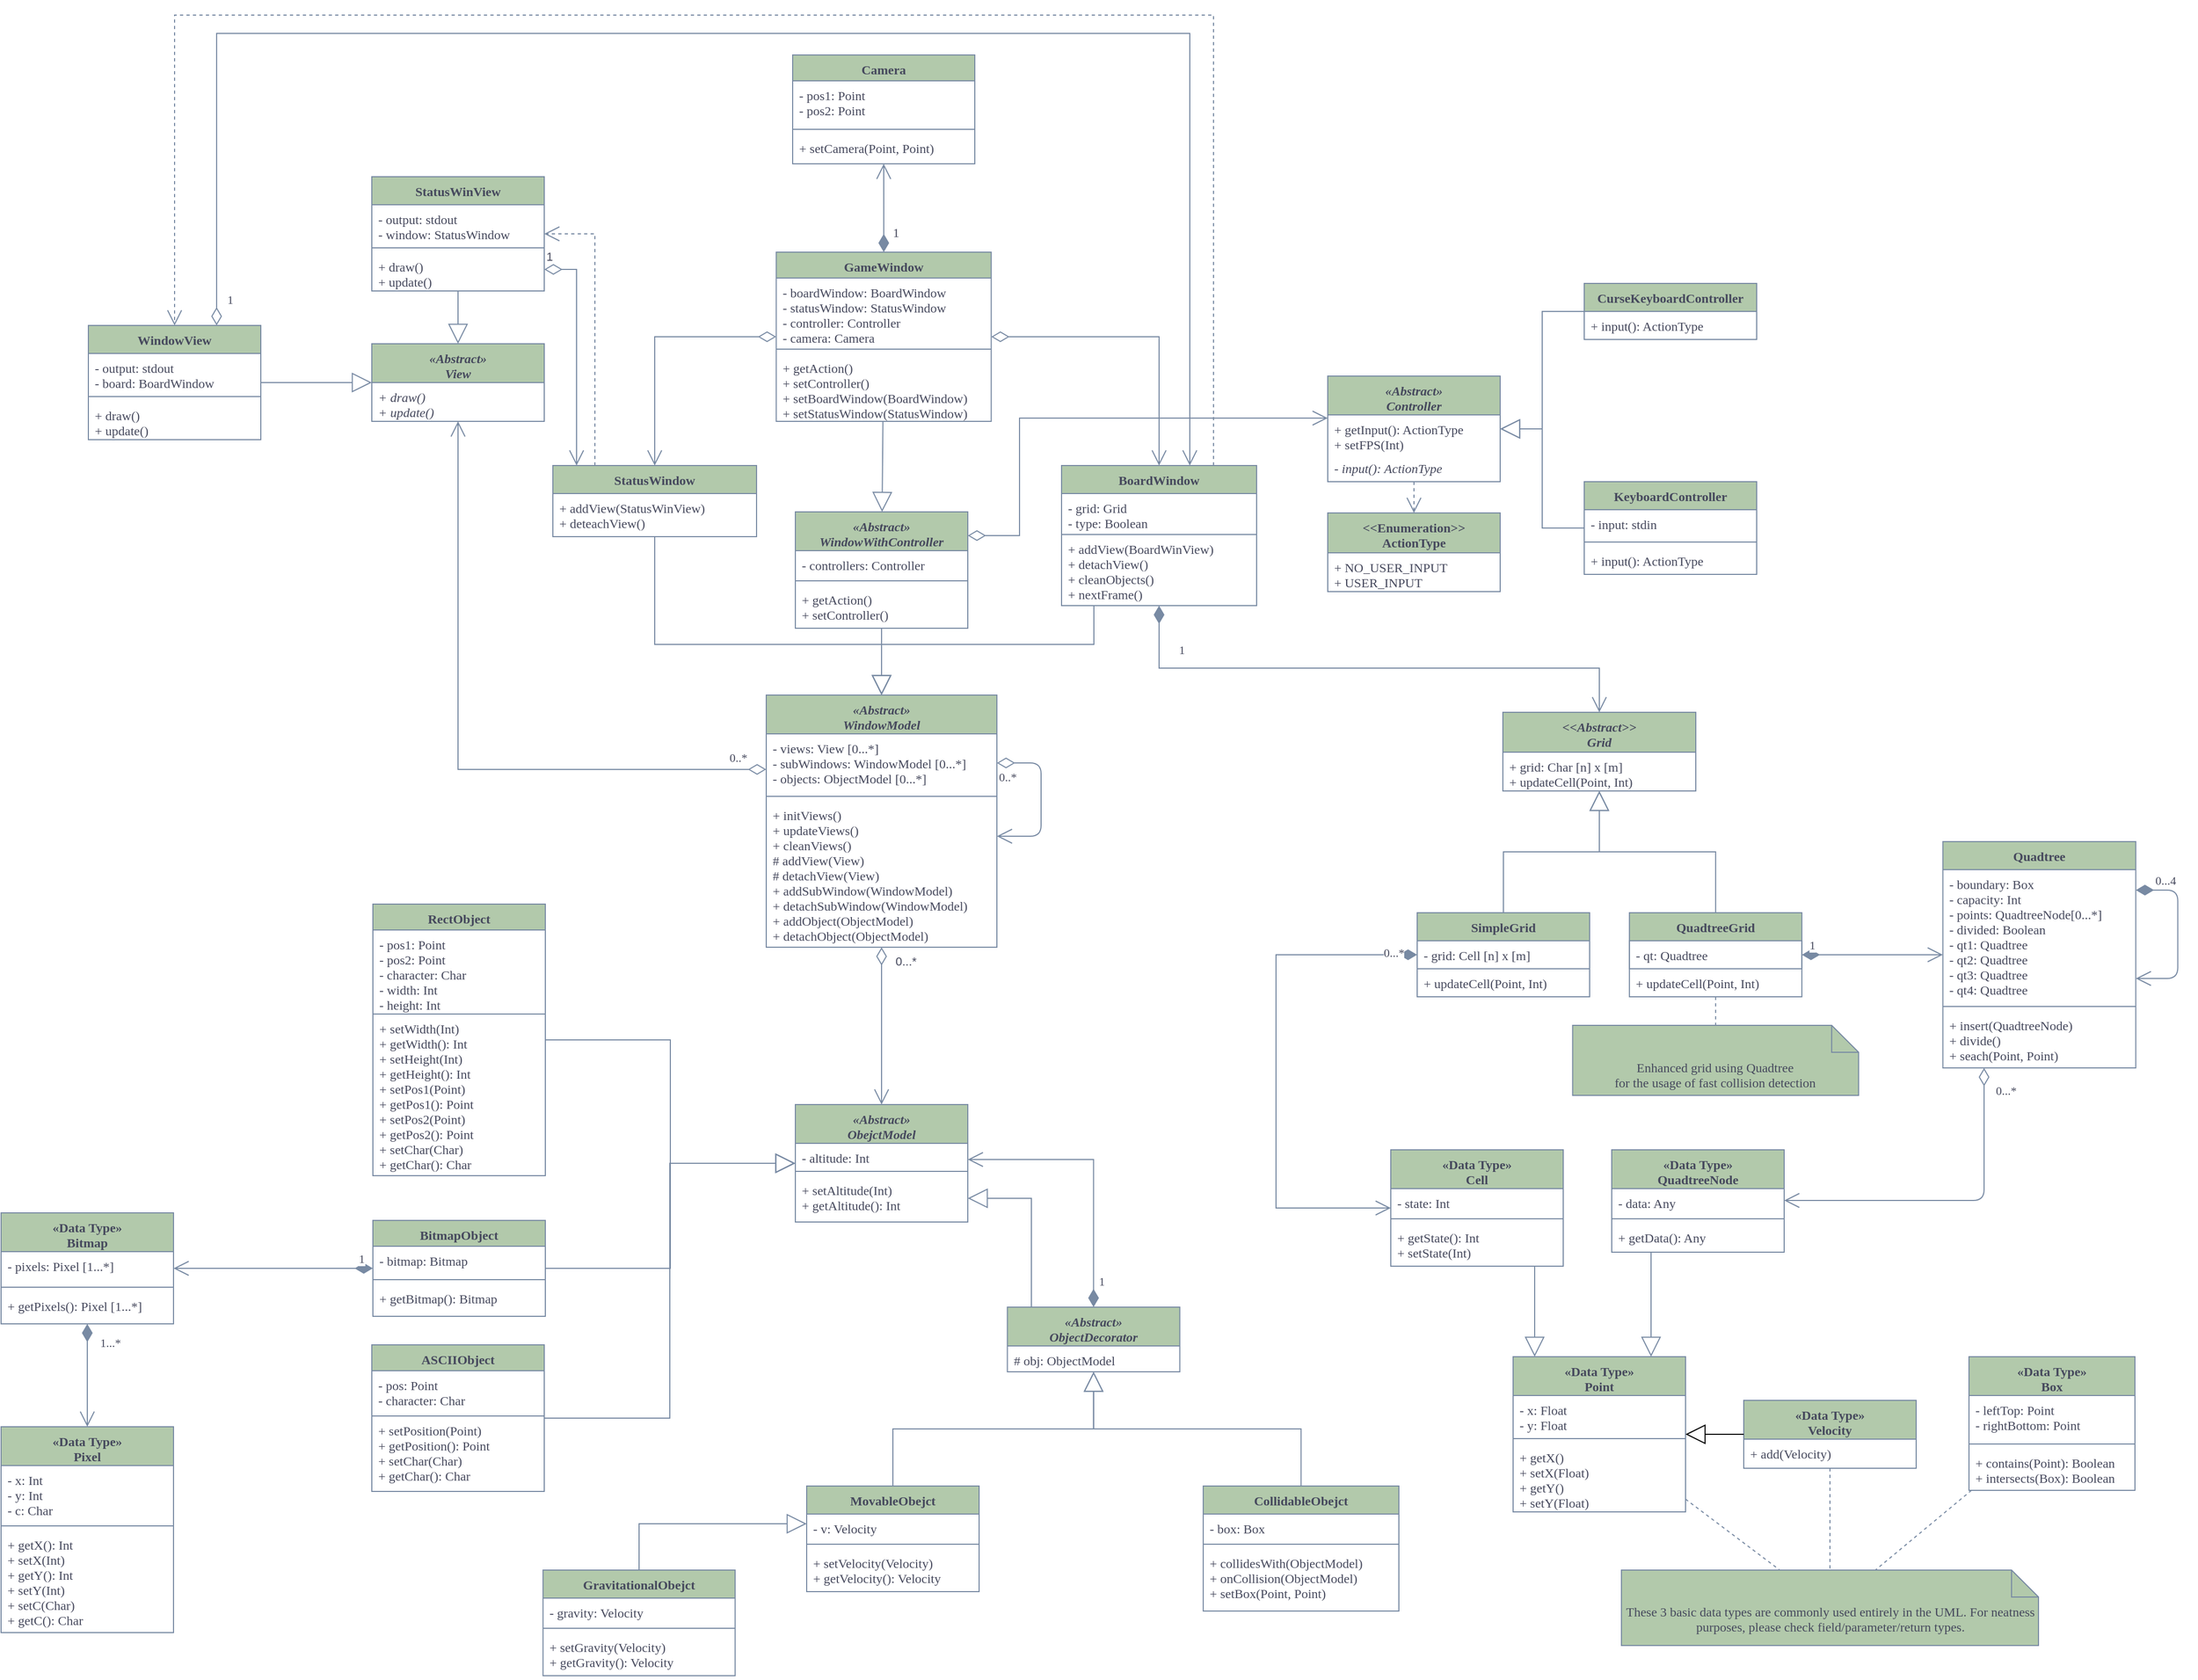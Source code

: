 <mxfile version="15.8.4" type="device"><diagram id="YqqjUzGFWODWqJzJ708F" name="Page-1"><mxGraphModel dx="835" dy="648" grid="0" gridSize="12" guides="1" tooltips="1" connect="1" arrows="1" fold="1" page="1" pageScale="1" pageWidth="1169" pageHeight="827" math="0" shadow="0"><root><mxCell id="0"/><mxCell id="1" parent="0"/><mxCell id="S7DAAYPfvrBozbproaK5-6" value="«Abstract»&#10;WindowWithController" style="swimlane;fontStyle=3;align=center;verticalAlign=top;childLayout=stackLayout;horizontal=1;startSize=36;horizontalStack=0;resizeParent=1;resizeParentMax=0;resizeLast=0;collapsible=1;marginBottom=0;rounded=0;fillColor=#B2C9AB;strokeColor=#788AA3;fontColor=#46495D;fontFamily=Comic Sans MS;" parent="1" vertex="1"><mxGeometry x="1008" y="510" width="160" height="108" as="geometry"/></mxCell><mxCell id="S7DAAYPfvrBozbproaK5-7" value="- controllers: Controller" style="text;strokeColor=none;fillColor=none;align=left;verticalAlign=top;spacingLeft=4;spacingRight=4;overflow=hidden;rotatable=0;points=[[0,0.5],[1,0.5]];portConstraint=eastwest;rounded=0;fontColor=#46495D;fontFamily=Comic Sans MS;" parent="S7DAAYPfvrBozbproaK5-6" vertex="1"><mxGeometry y="36" width="160" height="24" as="geometry"/></mxCell><mxCell id="S7DAAYPfvrBozbproaK5-8" value="" style="line;strokeWidth=1;fillColor=none;align=left;verticalAlign=middle;spacingTop=-1;spacingLeft=3;spacingRight=3;rotatable=0;labelPosition=right;points=[];portConstraint=eastwest;rounded=0;strokeColor=#788AA3;fontColor=#46495D;fontFamily=Comic Sans MS;" parent="S7DAAYPfvrBozbproaK5-6" vertex="1"><mxGeometry y="60" width="160" height="8" as="geometry"/></mxCell><mxCell id="S7DAAYPfvrBozbproaK5-9" value="+ getAction()&#10;+ setController()" style="text;strokeColor=none;fillColor=none;align=left;verticalAlign=top;spacingLeft=4;spacingRight=4;overflow=hidden;rotatable=0;points=[[0,0.5],[1,0.5]];portConstraint=eastwest;rounded=0;fontColor=#46495D;fontFamily=Comic Sans MS;" parent="S7DAAYPfvrBozbproaK5-6" vertex="1"><mxGeometry y="68" width="160" height="40" as="geometry"/></mxCell><mxCell id="S7DAAYPfvrBozbproaK5-10" value="" style="endArrow=block;endSize=16;endFill=0;html=1;rounded=0;strokeColor=#788AA3;fontColor=#46495D;fontFamily=Comic Sans MS;" parent="1" source="S7DAAYPfvrBozbproaK5-6" target="N9HK_gIzRYIuMYJsYBcL-18" edge="1"><mxGeometry width="160" relative="1" as="geometry"><mxPoint x="1104" y="804" as="sourcePoint"/><mxPoint x="1264" y="804" as="targetPoint"/></mxGeometry></mxCell><mxCell id="S7DAAYPfvrBozbproaK5-20" value="StatusWindow" style="swimlane;fontStyle=1;align=center;verticalAlign=top;childLayout=stackLayout;horizontal=1;startSize=26;horizontalStack=0;resizeParent=1;resizeParentMax=0;resizeLast=0;collapsible=1;marginBottom=0;rounded=0;fillColor=#B2C9AB;strokeColor=#788AA3;fontColor=#46495D;fontFamily=Comic Sans MS;" parent="1" vertex="1"><mxGeometry x="783" y="467" width="189" height="66" as="geometry"><mxRectangle x="1296" y="624" width="108" height="26" as="alternateBounds"/></mxGeometry></mxCell><mxCell id="S7DAAYPfvrBozbproaK5-23" value="+ addView(StatusWinView)&#10;+ deteachView()" style="text;strokeColor=none;fillColor=none;align=left;verticalAlign=top;spacingLeft=4;spacingRight=4;overflow=hidden;rotatable=0;points=[[0,0.5],[1,0.5]];portConstraint=eastwest;rounded=0;fontColor=#46495D;fontFamily=Comic Sans MS;" parent="S7DAAYPfvrBozbproaK5-20" vertex="1"><mxGeometry y="26" width="189" height="40" as="geometry"/></mxCell><mxCell id="S7DAAYPfvrBozbproaK5-24" value="BoardWindow" style="swimlane;fontStyle=1;align=center;verticalAlign=top;childLayout=stackLayout;horizontal=1;startSize=26;horizontalStack=0;resizeParent=1;resizeParentMax=0;resizeLast=0;collapsible=1;marginBottom=0;rounded=0;fillColor=#B2C9AB;strokeColor=#788AA3;fontColor=#46495D;fontFamily=Comic Sans MS;" parent="1" vertex="1"><mxGeometry x="1255" y="467" width="181" height="130" as="geometry"/></mxCell><mxCell id="65TxLb8Flk3QfCPCq53d-7" value="- grid: Grid&#10;- type: Boolean" style="text;fillColor=none;align=left;verticalAlign=top;spacingLeft=4;spacingRight=4;overflow=hidden;rotatable=0;points=[[0,0.5],[1,0.5]];portConstraint=eastwest;rounded=0;fontColor=#46495D;strokeColor=#788AA3;fontFamily=Comic Sans MS;" parent="S7DAAYPfvrBozbproaK5-24" vertex="1"><mxGeometry y="26" width="181" height="38" as="geometry"/></mxCell><mxCell id="S7DAAYPfvrBozbproaK5-27" value="+ addView(BoardWinView)&#10;+ detachView()&#10;+ cleanObjects()&#10;+ nextFrame()" style="text;strokeColor=none;fillColor=none;align=left;verticalAlign=top;spacingLeft=4;spacingRight=4;overflow=hidden;rotatable=0;points=[[0,0.5],[1,0.5]];portConstraint=eastwest;rounded=0;fontColor=#46495D;fontFamily=Comic Sans MS;" parent="S7DAAYPfvrBozbproaK5-24" vertex="1"><mxGeometry y="64" width="181" height="66" as="geometry"/></mxCell><mxCell id="S7DAAYPfvrBozbproaK5-30" value="GameWindow" style="swimlane;fontStyle=1;align=center;verticalAlign=top;childLayout=stackLayout;horizontal=1;startSize=24;horizontalStack=0;resizeParent=1;resizeParentMax=0;resizeLast=0;collapsible=1;marginBottom=0;rounded=0;fillColor=#B2C9AB;strokeColor=#788AA3;fontColor=#46495D;fontFamily=Comic Sans MS;" parent="1" vertex="1"><mxGeometry x="990.25" y="269" width="199.5" height="157" as="geometry"/></mxCell><mxCell id="S7DAAYPfvrBozbproaK5-31" value="- boardWindow: BoardWindow&#10;- statusWindow: StatusWindow&#10;- controller: Controller&#10;- camera: Camera" style="text;strokeColor=none;fillColor=none;align=left;verticalAlign=top;spacingLeft=4;spacingRight=4;overflow=hidden;rotatable=0;points=[[0,0.5],[1,0.5]];portConstraint=eastwest;rounded=0;fontColor=#46495D;fontFamily=Comic Sans MS;" parent="S7DAAYPfvrBozbproaK5-30" vertex="1"><mxGeometry y="24" width="199.5" height="62" as="geometry"/></mxCell><mxCell id="S7DAAYPfvrBozbproaK5-32" value="" style="line;strokeWidth=1;fillColor=none;align=left;verticalAlign=middle;spacingTop=-1;spacingLeft=3;spacingRight=3;rotatable=0;labelPosition=right;points=[];portConstraint=eastwest;rounded=0;strokeColor=#788AA3;fontColor=#46495D;fontFamily=Comic Sans MS;" parent="S7DAAYPfvrBozbproaK5-30" vertex="1"><mxGeometry y="86" width="199.5" height="8" as="geometry"/></mxCell><mxCell id="S7DAAYPfvrBozbproaK5-33" value="+ getAction()&#10;+ setController()&#10;+ setBoardWindow(BoardWindow)&#10;+ setStatusWindow(StatusWindow)" style="text;strokeColor=none;fillColor=none;align=left;verticalAlign=top;spacingLeft=4;spacingRight=4;overflow=hidden;rotatable=0;points=[[0,0.5],[1,0.5]];portConstraint=eastwest;rounded=0;fontColor=#46495D;fontFamily=Comic Sans MS;" parent="S7DAAYPfvrBozbproaK5-30" vertex="1"><mxGeometry y="94" width="199.5" height="63" as="geometry"/></mxCell><mxCell id="S7DAAYPfvrBozbproaK5-34" value="" style="endArrow=block;endSize=16;endFill=0;html=1;rounded=0;strokeColor=#788AA3;fontColor=#46495D;fontFamily=Comic Sans MS;" parent="1" source="S7DAAYPfvrBozbproaK5-30" target="S7DAAYPfvrBozbproaK5-6" edge="1"><mxGeometry width="160" relative="1" as="geometry"><mxPoint x="998" y="365" as="sourcePoint"/><mxPoint x="1158" y="365" as="targetPoint"/></mxGeometry></mxCell><mxCell id="S7DAAYPfvrBozbproaK5-35" value="" style="endArrow=open;html=1;endSize=12;startArrow=diamondThin;startSize=14;startFill=0;edgeStyle=orthogonalEdgeStyle;rounded=0;strokeColor=#788AA3;fontColor=#46495D;fontFamily=Comic Sans MS;" parent="1" source="S7DAAYPfvrBozbproaK5-30" target="S7DAAYPfvrBozbproaK5-24" edge="1"><mxGeometry relative="1" as="geometry"><mxPoint x="986" y="281" as="sourcePoint"/><mxPoint x="954" y="365" as="targetPoint"/></mxGeometry></mxCell><mxCell id="S7DAAYPfvrBozbproaK5-38" value="" style="endArrow=open;html=1;endSize=12;startArrow=diamondThin;startSize=14;startFill=0;edgeStyle=orthogonalEdgeStyle;rounded=0;strokeColor=#788AA3;fontColor=#46495D;fontFamily=Comic Sans MS;" parent="1" source="S7DAAYPfvrBozbproaK5-30" target="S7DAAYPfvrBozbproaK5-20" edge="1"><mxGeometry relative="1" as="geometry"><mxPoint x="1378" y="281" as="sourcePoint"/><mxPoint x="1170" y="449" as="targetPoint"/></mxGeometry></mxCell><mxCell id="S7DAAYPfvrBozbproaK5-40" value="«Abstract»&#10;Controller" style="swimlane;fontStyle=3;align=center;verticalAlign=top;childLayout=stackLayout;horizontal=1;startSize=36;horizontalStack=0;resizeParent=1;resizeParentMax=0;resizeLast=0;collapsible=1;marginBottom=0;rounded=0;fillColor=#B2C9AB;strokeColor=#788AA3;fontColor=#46495D;fontFamily=Comic Sans MS;" parent="1" vertex="1"><mxGeometry x="1502" y="384" width="160" height="98" as="geometry"/></mxCell><mxCell id="DJ2RP72KUvVW8k5kh90K-1" value="+ getInput(): ActionType&#10;+ setFPS(Int)" style="text;strokeColor=none;fillColor=none;align=left;verticalAlign=top;spacingLeft=4;spacingRight=4;overflow=hidden;rotatable=0;points=[[0,0.5],[1,0.5]];portConstraint=eastwest;fontStyle=0;whiteSpace=wrap;rounded=0;fontColor=#46495D;fontFamily=Comic Sans MS;" parent="S7DAAYPfvrBozbproaK5-40" vertex="1"><mxGeometry y="36" width="160" height="36" as="geometry"/></mxCell><mxCell id="65TxLb8Flk3QfCPCq53d-81" value="- input(): ActionType" style="text;strokeColor=none;fillColor=none;align=left;verticalAlign=top;spacingLeft=4;spacingRight=4;overflow=hidden;rotatable=0;points=[[0,0.5],[1,0.5]];portConstraint=eastwest;fontStyle=2;whiteSpace=wrap;rounded=0;fontColor=#46495D;fontFamily=Comic Sans MS;" parent="S7DAAYPfvrBozbproaK5-40" vertex="1"><mxGeometry y="72" width="160" height="26" as="geometry"/></mxCell><mxCell id="S7DAAYPfvrBozbproaK5-46" value="CurseKeyboardController" style="swimlane;fontStyle=1;align=center;verticalAlign=top;childLayout=stackLayout;horizontal=1;startSize=26;horizontalStack=0;resizeParent=1;resizeParentMax=0;resizeLast=0;collapsible=1;marginBottom=0;rounded=0;fillColor=#B2C9AB;strokeColor=#788AA3;fontColor=#46495D;fontFamily=Comic Sans MS;" parent="1" vertex="1"><mxGeometry x="1740" y="298" width="160" height="52" as="geometry"><mxRectangle x="1824" y="516" width="180" height="26" as="alternateBounds"/></mxGeometry></mxCell><mxCell id="S7DAAYPfvrBozbproaK5-47" value="+ input(): ActionType" style="text;strokeColor=none;fillColor=none;align=left;verticalAlign=top;spacingLeft=4;spacingRight=4;overflow=hidden;rotatable=0;points=[[0,0.5],[1,0.5]];portConstraint=eastwest;rounded=0;fontColor=#46495D;fontFamily=Comic Sans MS;" parent="S7DAAYPfvrBozbproaK5-46" vertex="1"><mxGeometry y="26" width="160" height="26" as="geometry"/></mxCell><mxCell id="S7DAAYPfvrBozbproaK5-50" value="KeyboardController" style="swimlane;fontStyle=1;align=center;verticalAlign=top;childLayout=stackLayout;horizontal=1;startSize=26;horizontalStack=0;resizeParent=1;resizeParentMax=0;resizeLast=0;collapsible=1;marginBottom=0;rounded=0;fillColor=#B2C9AB;strokeColor=#788AA3;fontColor=#46495D;fontFamily=Comic Sans MS;" parent="1" vertex="1"><mxGeometry x="1740" y="482" width="160" height="86" as="geometry"/></mxCell><mxCell id="S7DAAYPfvrBozbproaK5-51" value="- input: stdin" style="text;strokeColor=none;fillColor=none;align=left;verticalAlign=top;spacingLeft=4;spacingRight=4;overflow=hidden;rotatable=0;points=[[0,0.5],[1,0.5]];portConstraint=eastwest;rounded=0;fontColor=#46495D;fontFamily=Comic Sans MS;" parent="S7DAAYPfvrBozbproaK5-50" vertex="1"><mxGeometry y="26" width="160" height="26" as="geometry"/></mxCell><mxCell id="S7DAAYPfvrBozbproaK5-52" value="" style="line;strokeWidth=1;fillColor=none;align=left;verticalAlign=middle;spacingTop=-1;spacingLeft=3;spacingRight=3;rotatable=0;labelPosition=right;points=[];portConstraint=eastwest;rounded=0;strokeColor=#788AA3;fontColor=#46495D;fontFamily=Comic Sans MS;" parent="S7DAAYPfvrBozbproaK5-50" vertex="1"><mxGeometry y="52" width="160" height="8" as="geometry"/></mxCell><mxCell id="S7DAAYPfvrBozbproaK5-53" value="+ input(): ActionType" style="text;strokeColor=none;fillColor=none;align=left;verticalAlign=top;spacingLeft=4;spacingRight=4;overflow=hidden;rotatable=0;points=[[0,0.5],[1,0.5]];portConstraint=eastwest;rounded=0;fontColor=#46495D;fontFamily=Comic Sans MS;" parent="S7DAAYPfvrBozbproaK5-50" vertex="1"><mxGeometry y="60" width="160" height="26" as="geometry"/></mxCell><mxCell id="S7DAAYPfvrBozbproaK5-54" value="" style="endArrow=block;endSize=16;endFill=0;html=1;rounded=0;edgeStyle=elbowEdgeStyle;strokeColor=#788AA3;fontColor=#46495D;fontFamily=Comic Sans MS;" parent="1" source="S7DAAYPfvrBozbproaK5-46" target="S7DAAYPfvrBozbproaK5-40" edge="1"><mxGeometry width="160" relative="1" as="geometry"><mxPoint x="1042" y="300" as="sourcePoint"/><mxPoint x="1718" y="432" as="targetPoint"/></mxGeometry></mxCell><mxCell id="S7DAAYPfvrBozbproaK5-55" value="" style="endArrow=block;endSize=16;endFill=0;html=1;rounded=0;edgeStyle=elbowEdgeStyle;strokeColor=#788AA3;fontColor=#46495D;fontFamily=Comic Sans MS;" parent="1" source="S7DAAYPfvrBozbproaK5-50" target="S7DAAYPfvrBozbproaK5-40" edge="1"><mxGeometry width="160" relative="1" as="geometry"><mxPoint x="1870" y="492" as="sourcePoint"/><mxPoint x="1674" y="432.0" as="targetPoint"/></mxGeometry></mxCell><mxCell id="S7DAAYPfvrBozbproaK5-56" value="" style="endArrow=open;html=1;endSize=12;startArrow=diamondThin;startSize=14;startFill=0;edgeStyle=orthogonalEdgeStyle;rounded=0;strokeColor=#788AA3;fontColor=#46495D;fontFamily=Comic Sans MS;" parent="1" source="S7DAAYPfvrBozbproaK5-6" target="S7DAAYPfvrBozbproaK5-40" edge="1"><mxGeometry relative="1" as="geometry"><mxPoint x="1224" y="648" as="sourcePoint"/><mxPoint x="1500" y="792" as="targetPoint"/><Array as="points"><mxPoint x="1216" y="532"/><mxPoint x="1216" y="423"/></Array></mxGeometry></mxCell><mxCell id="S7DAAYPfvrBozbproaK5-59" value="«Abstract»&#10;View" style="swimlane;fontStyle=3;align=center;verticalAlign=top;childLayout=stackLayout;horizontal=1;startSize=36;horizontalStack=0;resizeParent=1;resizeParentMax=0;resizeLast=0;collapsible=1;marginBottom=0;rounded=0;fillColor=#B2C9AB;strokeColor=#788AA3;fontColor=#46495D;fontFamily=Comic Sans MS;" parent="1" vertex="1"><mxGeometry x="615" y="354" width="160" height="72" as="geometry"/></mxCell><mxCell id="S7DAAYPfvrBozbproaK5-62" value="+ draw()&#10;+ update()" style="text;strokeColor=none;fillColor=none;align=left;verticalAlign=top;spacingLeft=4;spacingRight=4;overflow=hidden;rotatable=0;points=[[0,0.5],[1,0.5]];portConstraint=eastwest;rounded=0;fontColor=#46495D;fontFamily=Comic Sans MS;fontStyle=2" parent="S7DAAYPfvrBozbproaK5-59" vertex="1"><mxGeometry y="36" width="160" height="36" as="geometry"/></mxCell><mxCell id="S7DAAYPfvrBozbproaK5-64" value="" style="endArrow=open;html=1;endSize=12;startArrow=diamondThin;startSize=14;startFill=0;edgeStyle=orthogonalEdgeStyle;rounded=0;strokeColor=#788AA3;fontColor=#46495D;fontFamily=Comic Sans MS;" parent="1" source="N9HK_gIzRYIuMYJsYBcL-18" target="S7DAAYPfvrBozbproaK5-59" edge="1"><mxGeometry relative="1" as="geometry"><mxPoint x="804" y="684" as="sourcePoint"/><mxPoint x="964" y="684" as="targetPoint"/><Array as="points"><mxPoint x="695" y="749"/></Array></mxGeometry></mxCell><mxCell id="S7DAAYPfvrBozbproaK5-65" value="0..*" style="edgeLabel;resizable=0;html=1;align=left;verticalAlign=top;rounded=0;fontColor=#46495D;fontFamily=Comic Sans MS;" parent="S7DAAYPfvrBozbproaK5-64" connectable="0" vertex="1"><mxGeometry x="-1" relative="1" as="geometry"><mxPoint x="-36" y="-24" as="offset"/></mxGeometry></mxCell><mxCell id="S7DAAYPfvrBozbproaK5-69" value="StatusWinView" style="swimlane;fontStyle=1;align=center;verticalAlign=top;childLayout=stackLayout;horizontal=1;startSize=26;horizontalStack=0;resizeParent=1;resizeParentMax=0;resizeLast=0;collapsible=1;marginBottom=0;rounded=0;fillColor=#B2C9AB;strokeColor=#788AA3;fontColor=#46495D;fontFamily=Comic Sans MS;" parent="1" vertex="1"><mxGeometry x="615" y="199" width="160" height="106" as="geometry"/></mxCell><mxCell id="S7DAAYPfvrBozbproaK5-70" value="- output: stdout&#10;- window: StatusWindow" style="text;strokeColor=none;fillColor=none;align=left;verticalAlign=top;spacingLeft=4;spacingRight=4;overflow=hidden;rotatable=0;points=[[0,0.5],[1,0.5]];portConstraint=eastwest;rounded=0;fontColor=#46495D;fontFamily=Comic Sans MS;" parent="S7DAAYPfvrBozbproaK5-69" vertex="1"><mxGeometry y="26" width="160" height="36" as="geometry"/></mxCell><mxCell id="S7DAAYPfvrBozbproaK5-71" value="" style="line;strokeWidth=1;fillColor=none;align=left;verticalAlign=middle;spacingTop=-1;spacingLeft=3;spacingRight=3;rotatable=0;labelPosition=right;points=[];portConstraint=eastwest;rounded=0;strokeColor=#788AA3;fontColor=#46495D;fontFamily=Comic Sans MS;" parent="S7DAAYPfvrBozbproaK5-69" vertex="1"><mxGeometry y="62" width="160" height="8" as="geometry"/></mxCell><mxCell id="S7DAAYPfvrBozbproaK5-72" value="+ draw()&#10;+ update()" style="text;strokeColor=none;fillColor=none;align=left;verticalAlign=top;spacingLeft=4;spacingRight=4;overflow=hidden;rotatable=0;points=[[0,0.5],[1,0.5]];portConstraint=eastwest;rounded=0;fontColor=#46495D;fontFamily=Comic Sans MS;" parent="S7DAAYPfvrBozbproaK5-69" vertex="1"><mxGeometry y="70" width="160" height="36" as="geometry"/></mxCell><mxCell id="S7DAAYPfvrBozbproaK5-73" value="" style="endArrow=block;endSize=16;endFill=0;html=1;rounded=0;strokeColor=#788AA3;fontColor=#46495D;fontFamily=Comic Sans MS;" parent="1" source="S7DAAYPfvrBozbproaK5-69" target="S7DAAYPfvrBozbproaK5-59" edge="1"><mxGeometry width="160" relative="1" as="geometry"><mxPoint x="804" y="432" as="sourcePoint"/><mxPoint x="964" y="432" as="targetPoint"/></mxGeometry></mxCell><mxCell id="S7DAAYPfvrBozbproaK5-105" value="«Abstract»&#10;ObejctModel" style="swimlane;fontStyle=3;align=center;verticalAlign=top;childLayout=stackLayout;horizontal=1;startSize=36;horizontalStack=0;resizeParent=1;resizeParentMax=0;resizeLast=0;collapsible=1;marginBottom=0;rounded=0;fillColor=#B2C9AB;strokeColor=#788AA3;fontColor=#46495D;fontFamily=Comic Sans MS;" parent="1" vertex="1"><mxGeometry x="1008" y="1060" width="160" height="109" as="geometry"/></mxCell><mxCell id="S7DAAYPfvrBozbproaK5-106" value="- altitude: Int " style="text;strokeColor=none;fillColor=none;align=left;verticalAlign=top;spacingLeft=4;spacingRight=4;overflow=hidden;rotatable=0;points=[[0,0.5],[1,0.5]];portConstraint=eastwest;rounded=0;fontColor=#46495D;fontFamily=Comic Sans MS;" parent="S7DAAYPfvrBozbproaK5-105" vertex="1"><mxGeometry y="36" width="160" height="22" as="geometry"/></mxCell><mxCell id="S7DAAYPfvrBozbproaK5-107" value="" style="line;strokeWidth=1;fillColor=none;align=left;verticalAlign=middle;spacingTop=-1;spacingLeft=3;spacingRight=3;rotatable=0;labelPosition=right;points=[];portConstraint=eastwest;rounded=0;strokeColor=#788AA3;fontColor=#46495D;fontFamily=Comic Sans MS;" parent="S7DAAYPfvrBozbproaK5-105" vertex="1"><mxGeometry y="58" width="160" height="8" as="geometry"/></mxCell><mxCell id="S7DAAYPfvrBozbproaK5-108" value="+ setAltitude(Int)&#10;+ getAltitude(): Int&#10;" style="text;strokeColor=none;fillColor=none;align=left;verticalAlign=top;spacingLeft=4;spacingRight=4;overflow=hidden;rotatable=0;points=[[0,0.5],[1,0.5]];portConstraint=eastwest;rounded=0;fontColor=#46495D;fontFamily=Comic Sans MS;" parent="S7DAAYPfvrBozbproaK5-105" vertex="1"><mxGeometry y="66" width="160" height="43" as="geometry"/></mxCell><mxCell id="S7DAAYPfvrBozbproaK5-114" value="BitmapObject" style="swimlane;fontStyle=1;align=center;verticalAlign=top;childLayout=stackLayout;horizontal=1;startSize=24;horizontalStack=0;resizeParent=1;resizeParentMax=0;resizeLast=0;collapsible=1;marginBottom=0;rounded=0;fillColor=#B2C9AB;strokeColor=#788AA3;fontColor=#46495D;fontFamily=Comic Sans MS;" parent="1" vertex="1"><mxGeometry x="616" y="1167.5" width="160" height="89" as="geometry"/></mxCell><mxCell id="S7DAAYPfvrBozbproaK5-115" value="- bitmap: Bitmap" style="text;strokeColor=none;fillColor=none;align=left;verticalAlign=top;spacingLeft=4;spacingRight=4;overflow=hidden;rotatable=0;points=[[0,0.5],[1,0.5]];portConstraint=eastwest;rounded=0;fontColor=#46495D;fontFamily=Comic Sans MS;" parent="S7DAAYPfvrBozbproaK5-114" vertex="1"><mxGeometry y="24" width="160" height="27" as="geometry"/></mxCell><mxCell id="S7DAAYPfvrBozbproaK5-116" value="" style="line;strokeWidth=1;fillColor=none;align=left;verticalAlign=middle;spacingTop=-1;spacingLeft=3;spacingRight=3;rotatable=0;labelPosition=right;points=[];portConstraint=eastwest;rounded=0;strokeColor=#788AA3;fontColor=#46495D;fontFamily=Comic Sans MS;" parent="S7DAAYPfvrBozbproaK5-114" vertex="1"><mxGeometry y="51" width="160" height="8" as="geometry"/></mxCell><mxCell id="S7DAAYPfvrBozbproaK5-117" value="+ getBitmap(): Bitmap" style="text;strokeColor=none;fillColor=none;align=left;verticalAlign=top;spacingLeft=4;spacingRight=4;overflow=hidden;rotatable=0;points=[[0,0.5],[1,0.5]];portConstraint=eastwest;rounded=0;fontColor=#46495D;fontFamily=Comic Sans MS;" parent="S7DAAYPfvrBozbproaK5-114" vertex="1"><mxGeometry y="59" width="160" height="30" as="geometry"/></mxCell><mxCell id="S7DAAYPfvrBozbproaK5-118" value="" style="endArrow=block;endSize=16;endFill=0;html=1;edgeStyle=orthogonalEdgeStyle;rounded=0;strokeColor=#788AA3;fontColor=#46495D;fontFamily=Comic Sans MS;" parent="1" source="S7DAAYPfvrBozbproaK5-114" target="S7DAAYPfvrBozbproaK5-105" edge="1"><mxGeometry width="160" relative="1" as="geometry"><mxPoint x="430" y="1188" as="sourcePoint"/><mxPoint x="574" y="1115.0" as="targetPoint"/><Array as="points"/></mxGeometry></mxCell><mxCell id="S7DAAYPfvrBozbproaK5-120" value="" style="endArrow=block;endSize=16;endFill=0;html=1;rounded=0;strokeColor=#788AA3;fontColor=#46495D;edgeStyle=elbowEdgeStyle;fontFamily=Comic Sans MS;" parent="1" source="65TxLb8Flk3QfCPCq53d-73" target="S7DAAYPfvrBozbproaK5-105" edge="1"><mxGeometry width="160" relative="1" as="geometry"><mxPoint x="450" y="1313.669" as="sourcePoint"/><mxPoint x="657" y="1560" as="targetPoint"/></mxGeometry></mxCell><mxCell id="S7DAAYPfvrBozbproaK5-125" value="«Data Type»&#10;Point" style="swimlane;fontStyle=1;align=center;verticalAlign=top;childLayout=stackLayout;horizontal=1;startSize=36;horizontalStack=0;resizeParent=1;resizeParentMax=0;resizeLast=0;collapsible=1;marginBottom=0;rounded=0;fillColor=#B2C9AB;strokeColor=#788AA3;fontColor=#46495D;fontFamily=Comic Sans MS;" parent="1" vertex="1"><mxGeometry x="1674" y="1294" width="160" height="144" as="geometry"/></mxCell><mxCell id="S7DAAYPfvrBozbproaK5-126" value="- x: Float&#10;- y: Float" style="text;strokeColor=none;fillColor=none;align=left;verticalAlign=top;spacingLeft=4;spacingRight=4;overflow=hidden;rotatable=0;points=[[0,0.5],[1,0.5]];portConstraint=eastwest;rounded=0;fontColor=#46495D;fontFamily=Comic Sans MS;" parent="S7DAAYPfvrBozbproaK5-125" vertex="1"><mxGeometry y="36" width="160" height="36" as="geometry"/></mxCell><mxCell id="S7DAAYPfvrBozbproaK5-127" value="" style="line;strokeWidth=1;fillColor=none;align=left;verticalAlign=middle;spacingTop=-1;spacingLeft=3;spacingRight=3;rotatable=0;labelPosition=right;points=[];portConstraint=eastwest;rounded=0;strokeColor=#788AA3;fontColor=#46495D;fontFamily=Comic Sans MS;" parent="S7DAAYPfvrBozbproaK5-125" vertex="1"><mxGeometry y="72" width="160" height="8" as="geometry"/></mxCell><mxCell id="S7DAAYPfvrBozbproaK5-128" value="+ getX()&#10;+ setX(Float)&#10;+ getY()&#10;+ setY(Float)" style="text;strokeColor=none;fillColor=none;align=left;verticalAlign=top;spacingLeft=4;spacingRight=4;overflow=hidden;rotatable=0;points=[[0,0.5],[1,0.5]];portConstraint=eastwest;rounded=0;fontColor=#46495D;fontFamily=Comic Sans MS;" parent="S7DAAYPfvrBozbproaK5-125" vertex="1"><mxGeometry y="80" width="160" height="64" as="geometry"/></mxCell><mxCell id="SF9dCzD6_uzomC0hUOYC-1" value="«Data Type»&#10;Velocity" style="swimlane;fontStyle=1;align=center;verticalAlign=top;childLayout=stackLayout;horizontal=1;startSize=36;horizontalStack=0;resizeParent=1;resizeParentMax=0;resizeLast=0;collapsible=1;marginBottom=0;rounded=0;fillColor=#B2C9AB;strokeColor=#788AA3;fontColor=#46495D;fontFamily=Comic Sans MS;" parent="1" vertex="1"><mxGeometry x="1888" y="1334.5" width="160" height="63" as="geometry"/></mxCell><mxCell id="SF9dCzD6_uzomC0hUOYC-4" value="+ add(Velocity)" style="text;strokeColor=none;fillColor=none;align=left;verticalAlign=top;spacingLeft=4;spacingRight=4;overflow=hidden;rotatable=0;points=[[0,0.5],[1,0.5]];portConstraint=eastwest;rounded=0;fontColor=#46495D;fontFamily=Comic Sans MS;" parent="SF9dCzD6_uzomC0hUOYC-1" vertex="1"><mxGeometry y="36" width="160" height="27" as="geometry"/></mxCell><mxCell id="SF9dCzD6_uzomC0hUOYC-5" value="MovableObejct" style="swimlane;fontStyle=1;align=center;verticalAlign=top;childLayout=stackLayout;horizontal=1;startSize=26;horizontalStack=0;resizeParent=1;resizeParentMax=0;resizeLast=0;collapsible=1;marginBottom=0;rounded=0;fillColor=#B2C9AB;strokeColor=#788AA3;fontColor=#46495D;fontFamily=Comic Sans MS;" parent="1" vertex="1"><mxGeometry x="1018.5" y="1414" width="160" height="98" as="geometry"/></mxCell><mxCell id="SF9dCzD6_uzomC0hUOYC-6" value="- v: Velocity" style="text;strokeColor=none;fillColor=none;align=left;verticalAlign=top;spacingLeft=4;spacingRight=4;overflow=hidden;rotatable=0;points=[[0,0.5],[1,0.5]];portConstraint=eastwest;rounded=0;fontColor=#46495D;fontFamily=Comic Sans MS;" parent="SF9dCzD6_uzomC0hUOYC-5" vertex="1"><mxGeometry y="26" width="160" height="24" as="geometry"/></mxCell><mxCell id="SF9dCzD6_uzomC0hUOYC-7" value="" style="line;strokeWidth=1;fillColor=none;align=left;verticalAlign=middle;spacingTop=-1;spacingLeft=3;spacingRight=3;rotatable=0;labelPosition=right;points=[];portConstraint=eastwest;rounded=0;strokeColor=#788AA3;fontColor=#46495D;fontFamily=Comic Sans MS;" parent="SF9dCzD6_uzomC0hUOYC-5" vertex="1"><mxGeometry y="50" width="160" height="8" as="geometry"/></mxCell><mxCell id="SF9dCzD6_uzomC0hUOYC-8" value="+ setVelocity(Velocity)&#10;+ getVelocity(): Velocity" style="text;strokeColor=none;fillColor=none;align=left;verticalAlign=top;spacingLeft=4;spacingRight=4;overflow=hidden;rotatable=0;points=[[0,0.5],[1,0.5]];portConstraint=eastwest;rounded=0;fontColor=#46495D;fontFamily=Comic Sans MS;" parent="SF9dCzD6_uzomC0hUOYC-5" vertex="1"><mxGeometry y="58" width="160" height="40" as="geometry"/></mxCell><mxCell id="SF9dCzD6_uzomC0hUOYC-13" value="" style="endArrow=block;endSize=16;endFill=0;html=1;rounded=0;strokeColor=#788AA3;fontColor=#46495D;edgeStyle=elbowEdgeStyle;fontFamily=Comic Sans MS;" parent="1" source="SF9dCzD6_uzomC0hUOYC-14" target="S7DAAYPfvrBozbproaK5-105" edge="1"><mxGeometry width="160" relative="1" as="geometry"><mxPoint x="1020" y="1315" as="sourcePoint"/><mxPoint x="930" y="1340" as="targetPoint"/><Array as="points"><mxPoint x="1227" y="1147"/></Array></mxGeometry></mxCell><mxCell id="SF9dCzD6_uzomC0hUOYC-14" value="«Abstract»&#10;ObjectDecorator" style="swimlane;fontStyle=3;align=center;verticalAlign=top;childLayout=stackLayout;horizontal=1;startSize=36;horizontalStack=0;resizeParent=1;resizeParentMax=0;resizeLast=0;collapsible=1;marginBottom=0;rounded=0;fillColor=#B2C9AB;strokeColor=#788AA3;fontColor=#46495D;fontFamily=Comic Sans MS;" parent="1" vertex="1"><mxGeometry x="1204.73" y="1248" width="160" height="60" as="geometry"/></mxCell><mxCell id="SF9dCzD6_uzomC0hUOYC-15" value="# obj: ObjectModel" style="text;strokeColor=none;fillColor=none;align=left;verticalAlign=top;spacingLeft=4;spacingRight=4;overflow=hidden;rotatable=0;points=[[0,0.5],[1,0.5]];portConstraint=eastwest;rounded=0;fontColor=#46495D;fontFamily=Comic Sans MS;" parent="SF9dCzD6_uzomC0hUOYC-14" vertex="1"><mxGeometry y="36" width="160" height="24" as="geometry"/></mxCell><mxCell id="SF9dCzD6_uzomC0hUOYC-22" value="" style="endArrow=open;html=1;endSize=12;startArrow=diamondThin;startSize=14;startFill=1;edgeStyle=orthogonalEdgeStyle;align=left;verticalAlign=bottom;rounded=0;strokeColor=#788AA3;fontColor=#46495D;fontFamily=Comic Sans MS;" parent="1" source="SF9dCzD6_uzomC0hUOYC-14" target="S7DAAYPfvrBozbproaK5-105" edge="1"><mxGeometry x="-1" y="3" relative="1" as="geometry"><mxPoint x="1183" y="1400" as="sourcePoint"/><mxPoint x="1047" y="1416" as="targetPoint"/><Array as="points"><mxPoint x="1285" y="1111"/></Array></mxGeometry></mxCell><mxCell id="65TxLb8Flk3QfCPCq53d-56" value="1" style="edgeLabel;html=1;align=center;verticalAlign=middle;resizable=0;points=[];fontColor=#46495D;fontFamily=Comic Sans MS;" parent="SF9dCzD6_uzomC0hUOYC-22" vertex="1" connectable="0"><mxGeometry x="-0.82" y="-7" relative="1" as="geometry"><mxPoint y="-1" as="offset"/></mxGeometry></mxCell><mxCell id="SF9dCzD6_uzomC0hUOYC-24" value="" style="endArrow=block;endSize=16;endFill=0;html=1;edgeStyle=elbowEdgeStyle;elbow=vertical;rounded=0;strokeColor=#788AA3;fontColor=#46495D;fontFamily=Comic Sans MS;" parent="1" source="SF9dCzD6_uzomC0hUOYC-5" target="SF9dCzD6_uzomC0hUOYC-14" edge="1"><mxGeometry width="160" relative="1" as="geometry"><mxPoint x="1153.001" y="1414" as="sourcePoint"/><mxPoint x="1285.73" y="1341.0" as="targetPoint"/></mxGeometry></mxCell><mxCell id="SF9dCzD6_uzomC0hUOYC-34" value="CollidableObejct" style="swimlane;fontStyle=1;align=center;verticalAlign=top;childLayout=stackLayout;horizontal=1;startSize=26;horizontalStack=0;resizeParent=1;resizeParentMax=0;resizeLast=0;collapsible=1;marginBottom=0;rounded=0;fillColor=#B2C9AB;strokeColor=#788AA3;fontColor=#46495D;fontFamily=Comic Sans MS;" parent="1" vertex="1"><mxGeometry x="1386.46" y="1414" width="181.54" height="116" as="geometry"/></mxCell><mxCell id="SF9dCzD6_uzomC0hUOYC-35" value="- box: Box" style="text;strokeColor=none;fillColor=none;align=left;verticalAlign=top;spacingLeft=4;spacingRight=4;overflow=hidden;rotatable=0;points=[[0,0.5],[1,0.5]];portConstraint=eastwest;rounded=0;fontColor=#46495D;fontFamily=Comic Sans MS;" parent="SF9dCzD6_uzomC0hUOYC-34" vertex="1"><mxGeometry y="26" width="181.54" height="24" as="geometry"/></mxCell><mxCell id="SF9dCzD6_uzomC0hUOYC-36" value="" style="line;strokeWidth=1;fillColor=none;align=left;verticalAlign=middle;spacingTop=-1;spacingLeft=3;spacingRight=3;rotatable=0;labelPosition=right;points=[];portConstraint=eastwest;rounded=0;strokeColor=#788AA3;fontColor=#46495D;fontFamily=Comic Sans MS;" parent="SF9dCzD6_uzomC0hUOYC-34" vertex="1"><mxGeometry y="50" width="181.54" height="8" as="geometry"/></mxCell><mxCell id="SF9dCzD6_uzomC0hUOYC-37" value="+ collidesWith(ObjectModel)&#10;+ onCollision(ObjectModel)&#10;+ setBox(Point, Point)" style="text;strokeColor=none;fillColor=none;align=left;verticalAlign=top;spacingLeft=4;spacingRight=4;overflow=hidden;rotatable=0;points=[[0,0.5],[1,0.5]];portConstraint=eastwest;rounded=0;fontColor=#46495D;fontFamily=Comic Sans MS;" parent="SF9dCzD6_uzomC0hUOYC-34" vertex="1"><mxGeometry y="58" width="181.54" height="58" as="geometry"/></mxCell><mxCell id="SF9dCzD6_uzomC0hUOYC-38" value="" style="endArrow=block;endSize=16;endFill=0;html=1;edgeStyle=elbowEdgeStyle;elbow=vertical;rounded=0;strokeColor=#788AA3;fontColor=#46495D;fontFamily=Comic Sans MS;" parent="1" source="SF9dCzD6_uzomC0hUOYC-34" target="SF9dCzD6_uzomC0hUOYC-14" edge="1"><mxGeometry width="160" relative="1" as="geometry"><mxPoint x="1165.001" y="1426" as="sourcePoint"/><mxPoint x="1249.987" y="1336" as="targetPoint"/></mxGeometry></mxCell><mxCell id="SF9dCzD6_uzomC0hUOYC-39" value="Camera" style="swimlane;fontStyle=1;align=center;verticalAlign=top;childLayout=stackLayout;horizontal=1;startSize=24;horizontalStack=0;resizeParent=1;resizeParentMax=0;resizeLast=0;collapsible=1;marginBottom=0;rounded=0;fillColor=#B2C9AB;strokeColor=#788AA3;fontColor=#46495D;fontFamily=Comic Sans MS;" parent="1" vertex="1"><mxGeometry x="1005.5" y="86" width="169" height="101" as="geometry"/></mxCell><mxCell id="SF9dCzD6_uzomC0hUOYC-40" value="- pos1: Point&#10;- pos2: Point" style="text;strokeColor=none;fillColor=none;align=left;verticalAlign=top;spacingLeft=4;spacingRight=4;overflow=hidden;rotatable=0;points=[[0,0.5],[1,0.5]];portConstraint=eastwest;rounded=0;fontColor=#46495D;fontFamily=Comic Sans MS;" parent="SF9dCzD6_uzomC0hUOYC-39" vertex="1"><mxGeometry y="24" width="169" height="41" as="geometry"/></mxCell><mxCell id="SF9dCzD6_uzomC0hUOYC-41" value="" style="line;strokeWidth=1;fillColor=none;align=left;verticalAlign=middle;spacingTop=-1;spacingLeft=3;spacingRight=3;rotatable=0;labelPosition=right;points=[];portConstraint=eastwest;rounded=0;strokeColor=#788AA3;fontColor=#46495D;fontFamily=Comic Sans MS;" parent="SF9dCzD6_uzomC0hUOYC-39" vertex="1"><mxGeometry y="65" width="169" height="8" as="geometry"/></mxCell><mxCell id="SF9dCzD6_uzomC0hUOYC-42" value="+ setCamera(Point, Point)" style="text;strokeColor=none;fillColor=none;align=left;verticalAlign=top;spacingLeft=4;spacingRight=4;overflow=hidden;rotatable=0;points=[[0,0.5],[1,0.5]];portConstraint=eastwest;rounded=0;fontColor=#46495D;fontFamily=Comic Sans MS;" parent="SF9dCzD6_uzomC0hUOYC-39" vertex="1"><mxGeometry y="73" width="169" height="28" as="geometry"/></mxCell><mxCell id="SF9dCzD6_uzomC0hUOYC-45" value="" style="endArrow=open;html=1;endSize=12;startArrow=diamondThin;startSize=14;startFill=1;edgeStyle=orthogonalEdgeStyle;align=left;verticalAlign=bottom;rounded=0;strokeColor=#788AA3;fontColor=#46495D;fontFamily=Comic Sans MS;" parent="1" source="S7DAAYPfvrBozbproaK5-30" target="SF9dCzD6_uzomC0hUOYC-39" edge="1"><mxGeometry x="-0.658" y="-40" relative="1" as="geometry"><mxPoint x="1086" y="644" as="sourcePoint"/><mxPoint x="1246" y="644" as="targetPoint"/><mxPoint as="offset"/></mxGeometry></mxCell><mxCell id="SF9dCzD6_uzomC0hUOYC-46" value="1" style="text;html=1;align=center;verticalAlign=middle;resizable=0;points=[];autosize=1;strokeColor=none;fillColor=none;rounded=0;fontColor=#46495D;fontFamily=Comic Sans MS;" parent="1" vertex="1"><mxGeometry x="1093" y="242" width="16" height="18" as="geometry"/></mxCell><mxCell id="SF9dCzD6_uzomC0hUOYC-47" value="«Data Type»&#10;Box" style="swimlane;fontStyle=1;align=center;verticalAlign=top;childLayout=stackLayout;horizontal=1;startSize=36;horizontalStack=0;resizeParent=1;resizeParentMax=0;resizeLast=0;collapsible=1;marginBottom=0;rounded=0;fillColor=#B2C9AB;strokeColor=#788AA3;fontColor=#46495D;fontFamily=Comic Sans MS;" parent="1" vertex="1"><mxGeometry x="2097" y="1294" width="154" height="124" as="geometry"/></mxCell><mxCell id="SF9dCzD6_uzomC0hUOYC-48" value="- leftTop: Point&#10;- rightBottom: Point" style="text;strokeColor=none;fillColor=none;align=left;verticalAlign=top;spacingLeft=4;spacingRight=4;overflow=hidden;rotatable=0;points=[[0,0.5],[1,0.5]];portConstraint=eastwest;rounded=0;fontColor=#46495D;fontFamily=Comic Sans MS;" parent="SF9dCzD6_uzomC0hUOYC-47" vertex="1"><mxGeometry y="36" width="154" height="41" as="geometry"/></mxCell><mxCell id="SF9dCzD6_uzomC0hUOYC-49" value="" style="line;strokeWidth=1;fillColor=none;align=left;verticalAlign=middle;spacingTop=-1;spacingLeft=3;spacingRight=3;rotatable=0;labelPosition=right;points=[];portConstraint=eastwest;rounded=0;strokeColor=#788AA3;fontColor=#46495D;fontFamily=Comic Sans MS;" parent="SF9dCzD6_uzomC0hUOYC-47" vertex="1"><mxGeometry y="77" width="154" height="8" as="geometry"/></mxCell><mxCell id="SF9dCzD6_uzomC0hUOYC-50" value="+ contains(Point): Boolean&#10;+ intersects(Box): Boolean&#10;" style="text;strokeColor=none;fillColor=none;align=left;verticalAlign=top;spacingLeft=4;spacingRight=4;overflow=hidden;rotatable=0;points=[[0,0.5],[1,0.5]];portConstraint=eastwest;rounded=0;fontColor=#46495D;fontFamily=Comic Sans MS;" parent="SF9dCzD6_uzomC0hUOYC-47" vertex="1"><mxGeometry y="85" width="154" height="39" as="geometry"/></mxCell><mxCell id="SF9dCzD6_uzomC0hUOYC-58" value="" style="endArrow=open;endSize=12;dashed=1;html=1;rounded=0;strokeColor=#788AA3;fontColor=#46495D;fontFamily=Comic Sans MS;" parent="1" source="S7DAAYPfvrBozbproaK5-40" target="BS248YBve00FyMlpsRcw-10" edge="1"><mxGeometry x="-0.004" y="-65" width="160" relative="1" as="geometry"><mxPoint x="1287" y="74" as="sourcePoint"/><mxPoint x="1582" y="504" as="targetPoint"/><mxPoint as="offset"/></mxGeometry></mxCell><mxCell id="N9HK_gIzRYIuMYJsYBcL-18" value="«Abstract»&#10;WindowModel" style="swimlane;fontStyle=3;align=center;verticalAlign=top;childLayout=stackLayout;horizontal=1;startSize=36;horizontalStack=0;resizeParent=1;resizeParentMax=0;resizeLast=0;collapsible=1;marginBottom=0;rounded=0;fillColor=#B2C9AB;strokeColor=#788AA3;fontColor=#46495D;fontFamily=Comic Sans MS;" parent="1" vertex="1"><mxGeometry x="981" y="680" width="214" height="234" as="geometry"/></mxCell><mxCell id="N9HK_gIzRYIuMYJsYBcL-19" value="- views: View [0...*]&#10;- subWindows: WindowModel [0...*]&#10;- objects: ObjectModel [0...*]" style="text;strokeColor=none;fillColor=none;align=left;verticalAlign=top;spacingLeft=4;spacingRight=4;overflow=hidden;rotatable=0;points=[[0,0.5],[1,0.5]];portConstraint=eastwest;rounded=0;fontColor=#46495D;fontFamily=Comic Sans MS;" parent="N9HK_gIzRYIuMYJsYBcL-18" vertex="1"><mxGeometry y="36" width="214" height="54" as="geometry"/></mxCell><mxCell id="N9HK_gIzRYIuMYJsYBcL-20" value="" style="line;strokeWidth=1;fillColor=none;align=left;verticalAlign=middle;spacingTop=-1;spacingLeft=3;spacingRight=3;rotatable=0;labelPosition=right;points=[];portConstraint=eastwest;rounded=0;strokeColor=#788AA3;fontColor=#46495D;fontFamily=Comic Sans MS;" parent="N9HK_gIzRYIuMYJsYBcL-18" vertex="1"><mxGeometry y="90" width="214" height="8" as="geometry"/></mxCell><mxCell id="N9HK_gIzRYIuMYJsYBcL-21" value="+ initViews()&#10;+ updateViews()&#10;+ cleanViews()&#10;# addView(View)&#10;# detachView(View)&#10;+ addSubWindow(WindowModel)&#10;+ detachSubWindow(WindowModel)&#10;+ addObject(ObjectModel)&#10;+ detachObject(ObjectModel)" style="text;strokeColor=none;fillColor=none;align=left;verticalAlign=top;spacingLeft=4;spacingRight=4;overflow=hidden;rotatable=0;points=[[0,0.5],[1,0.5]];portConstraint=eastwest;rounded=0;fontColor=#46495D;fontFamily=Comic Sans MS;" parent="N9HK_gIzRYIuMYJsYBcL-18" vertex="1"><mxGeometry y="98" width="214" height="136" as="geometry"/></mxCell><mxCell id="N9HK_gIzRYIuMYJsYBcL-34" value="" style="endArrow=open;html=1;endSize=12;startArrow=diamondThin;startSize=14;startFill=0;edgeStyle=orthogonalEdgeStyle;rounded=1;sketch=0;curved=0;strokeColor=#788AA3;fontColor=#46495D;fontFamily=Comic Sans MS;exitX=1;exitY=0.5;exitDx=0;exitDy=0;" parent="N9HK_gIzRYIuMYJsYBcL-18" source="N9HK_gIzRYIuMYJsYBcL-19" edge="1"><mxGeometry relative="1" as="geometry"><mxPoint x="-365" y="7" as="sourcePoint"/><mxPoint x="214" y="131" as="targetPoint"/><Array as="points"><mxPoint x="255" y="131"/></Array></mxGeometry></mxCell><mxCell id="N9HK_gIzRYIuMYJsYBcL-35" value="0..*" style="edgeLabel;resizable=0;align=left;verticalAlign=top;rounded=0;sketch=0;html=1;fontColor=#46495D;fontFamily=Comic Sans MS;" parent="N9HK_gIzRYIuMYJsYBcL-34" connectable="0" vertex="1"><mxGeometry x="-1" relative="1" as="geometry"/></mxCell><mxCell id="N9HK_gIzRYIuMYJsYBcL-23" value="" style="endArrow=block;endSize=16;endFill=0;html=1;rounded=0;sketch=0;strokeColor=#788AA3;fontColor=#46495D;edgeStyle=elbowEdgeStyle;elbow=vertical;fontFamily=Comic Sans MS;" parent="1" source="S7DAAYPfvrBozbproaK5-24" target="N9HK_gIzRYIuMYJsYBcL-18" edge="1"><mxGeometry width="160" relative="1" as="geometry"><mxPoint x="987" y="588" as="sourcePoint"/><mxPoint x="1147" y="588" as="targetPoint"/><Array as="points"><mxPoint x="1285" y="633"/></Array></mxGeometry></mxCell><mxCell id="N9HK_gIzRYIuMYJsYBcL-24" value="" style="endArrow=block;endSize=16;endFill=0;html=1;rounded=0;sketch=0;strokeColor=#788AA3;fontColor=#46495D;edgeStyle=elbowEdgeStyle;elbow=vertical;fontFamily=Comic Sans MS;" parent="1" source="S7DAAYPfvrBozbproaK5-20" target="N9HK_gIzRYIuMYJsYBcL-18" edge="1"><mxGeometry width="160" relative="1" as="geometry"><mxPoint x="909.446" y="567" as="sourcePoint"/><mxPoint x="1036.783" y="708" as="targetPoint"/><Array as="points"><mxPoint x="978" y="633"/></Array></mxGeometry></mxCell><mxCell id="N9HK_gIzRYIuMYJsYBcL-26" value="" style="endArrow=open;endSize=12;dashed=1;html=1;rounded=0;sketch=0;edgeStyle=elbowEdgeStyle;strokeColor=#788AA3;fontColor=#46495D;fontFamily=Comic Sans MS;" parent="1" source="S7DAAYPfvrBozbproaK5-20" target="S7DAAYPfvrBozbproaK5-69" edge="1"><mxGeometry width="160" relative="1" as="geometry"><mxPoint x="987" y="272" as="sourcePoint"/><mxPoint x="1147" y="272" as="targetPoint"/><Array as="points"><mxPoint x="822" y="333"/><mxPoint x="1363" y="362"/></Array></mxGeometry></mxCell><mxCell id="N9HK_gIzRYIuMYJsYBcL-27" value="GravitationalObejct" style="swimlane;fontStyle=1;align=center;verticalAlign=top;childLayout=stackLayout;horizontal=1;startSize=26;horizontalStack=0;resizeParent=1;resizeParentMax=0;resizeLast=0;collapsible=1;marginBottom=0;rounded=0;fillColor=#B2C9AB;strokeColor=#788AA3;fontColor=#46495D;fontFamily=Comic Sans MS;" parent="1" vertex="1"><mxGeometry x="773.86" y="1492" width="178.27" height="98" as="geometry"/></mxCell><mxCell id="N9HK_gIzRYIuMYJsYBcL-28" value="- gravity: Velocity" style="text;strokeColor=none;fillColor=none;align=left;verticalAlign=top;spacingLeft=4;spacingRight=4;overflow=hidden;rotatable=0;points=[[0,0.5],[1,0.5]];portConstraint=eastwest;rounded=0;fontColor=#46495D;fontFamily=Comic Sans MS;" parent="N9HK_gIzRYIuMYJsYBcL-27" vertex="1"><mxGeometry y="26" width="178.27" height="24" as="geometry"/></mxCell><mxCell id="N9HK_gIzRYIuMYJsYBcL-29" value="" style="line;strokeWidth=1;fillColor=none;align=left;verticalAlign=middle;spacingTop=-1;spacingLeft=3;spacingRight=3;rotatable=0;labelPosition=right;points=[];portConstraint=eastwest;rounded=0;strokeColor=#788AA3;fontColor=#46495D;fontFamily=Comic Sans MS;" parent="N9HK_gIzRYIuMYJsYBcL-27" vertex="1"><mxGeometry y="50" width="178.27" height="8" as="geometry"/></mxCell><mxCell id="N9HK_gIzRYIuMYJsYBcL-30" value="+ setGravity(Velocity)&#10;+ getGravity(): Velocity" style="text;strokeColor=none;fillColor=none;align=left;verticalAlign=top;spacingLeft=4;spacingRight=4;overflow=hidden;rotatable=0;points=[[0,0.5],[1,0.5]];portConstraint=eastwest;rounded=0;fontColor=#46495D;fontFamily=Comic Sans MS;" parent="N9HK_gIzRYIuMYJsYBcL-27" vertex="1"><mxGeometry y="58" width="178.27" height="40" as="geometry"/></mxCell><mxCell id="N9HK_gIzRYIuMYJsYBcL-32" value="" style="endArrow=block;endSize=16;endFill=0;html=1;rounded=0;sketch=0;edgeStyle=elbowEdgeStyle;elbow=vertical;strokeColor=#788AA3;fontColor=#46495D;fontFamily=Comic Sans MS;" parent="1" source="N9HK_gIzRYIuMYJsYBcL-27" target="SF9dCzD6_uzomC0hUOYC-5" edge="1"><mxGeometry width="160" relative="1" as="geometry"><mxPoint x="1650" y="1364" as="sourcePoint"/><mxPoint x="1556" y="1220" as="targetPoint"/><Array as="points"><mxPoint x="969" y="1449"/></Array></mxGeometry></mxCell><mxCell id="65TxLb8Flk3QfCPCq53d-1" value="&lt;&lt;Abstract&gt;&gt;&#10;Grid" style="swimlane;fontStyle=3;align=center;verticalAlign=top;childLayout=stackLayout;horizontal=1;startSize=37;horizontalStack=0;resizeParent=1;resizeParentMax=0;resizeLast=0;collapsible=1;marginBottom=0;rounded=0;fillColor=#B2C9AB;strokeColor=#788AA3;fontColor=#46495D;fontFamily=Comic Sans MS;" parent="1" vertex="1"><mxGeometry x="1664.5" y="696" width="179" height="73" as="geometry"/></mxCell><mxCell id="65TxLb8Flk3QfCPCq53d-2" value="+ grid: Char [n] x [m]&#10;+ updateCell(Point, Int)" style="text;strokeColor=none;fillColor=none;align=left;verticalAlign=top;spacingLeft=4;spacingRight=4;overflow=hidden;rotatable=0;points=[[0,0.5],[1,0.5]];portConstraint=eastwest;rounded=0;fontColor=#46495D;fontFamily=Comic Sans MS;" parent="65TxLb8Flk3QfCPCq53d-1" vertex="1"><mxGeometry y="37" width="179" height="36" as="geometry"/></mxCell><mxCell id="65TxLb8Flk3QfCPCq53d-9" value="1" style="endArrow=open;html=1;endSize=12;startArrow=diamondThin;startSize=14;startFill=1;edgeStyle=orthogonalEdgeStyle;align=left;verticalAlign=bottom;rounded=0;strokeColor=#788AA3;fontColor=#46495D;fontFamily=Comic Sans MS;" parent="1" source="S7DAAYPfvrBozbproaK5-24" target="65TxLb8Flk3QfCPCq53d-1" edge="1"><mxGeometry x="-0.706" y="8" relative="1" as="geometry"><mxPoint x="1050" y="650" as="sourcePoint"/><mxPoint x="1210" y="650" as="targetPoint"/><mxPoint as="offset"/><Array as="points"><mxPoint x="1346" y="655"/><mxPoint x="1754" y="655"/></Array></mxGeometry></mxCell><mxCell id="65TxLb8Flk3QfCPCq53d-10" value="" style="endArrow=block;endSize=16;endFill=0;html=1;rounded=0;strokeColor=#788AA3;fontColor=#46495D;edgeStyle=elbowEdgeStyle;elbow=vertical;fontFamily=Comic Sans MS;" parent="1" source="65TxLb8Flk3QfCPCq53d-13" target="65TxLb8Flk3QfCPCq53d-1" edge="1"><mxGeometry width="160" relative="1" as="geometry"><mxPoint x="1488.9" y="1008" as="sourcePoint"/><mxPoint x="1750" y="711" as="targetPoint"/></mxGeometry></mxCell><mxCell id="65TxLb8Flk3QfCPCq53d-12" value="" style="endArrow=block;endSize=16;endFill=0;html=1;rounded=0;strokeColor=#788AA3;fontColor=#46495D;edgeStyle=elbowEdgeStyle;elbow=vertical;fontFamily=Comic Sans MS;" parent="1" source="65TxLb8Flk3QfCPCq53d-17" target="65TxLb8Flk3QfCPCq53d-1" edge="1"><mxGeometry width="160" relative="1" as="geometry"><mxPoint x="1943.17" y="827" as="sourcePoint"/><mxPoint x="1957.77" y="797.0" as="targetPoint"/></mxGeometry></mxCell><mxCell id="65TxLb8Flk3QfCPCq53d-13" value="SimpleGrid" style="swimlane;fontStyle=1;align=center;verticalAlign=top;childLayout=stackLayout;horizontal=1;startSize=26;horizontalStack=0;resizeParent=1;resizeParentMax=0;resizeLast=0;collapsible=1;marginBottom=0;rounded=0;fillColor=#B2C9AB;strokeColor=#788AA3;fontColor=#46495D;fontFamily=Comic Sans MS;" parent="1" vertex="1"><mxGeometry x="1585.0" y="882" width="160" height="78" as="geometry"/></mxCell><mxCell id="65TxLb8Flk3QfCPCq53d-57" value="- grid: Cell [n] x [m]" style="text;strokeColor=#788AA3;fillColor=none;align=left;verticalAlign=top;spacingLeft=4;spacingRight=4;overflow=hidden;rotatable=0;points=[[0,0.5],[1,0.5]];portConstraint=eastwest;rounded=0;fontColor=#46495D;fontFamily=Comic Sans MS;" parent="65TxLb8Flk3QfCPCq53d-13" vertex="1"><mxGeometry y="26" width="160" height="26" as="geometry"/></mxCell><mxCell id="65TxLb8Flk3QfCPCq53d-14" value="+ updateCell(Point, Int)" style="text;strokeColor=none;fillColor=none;align=left;verticalAlign=top;spacingLeft=4;spacingRight=4;overflow=hidden;rotatable=0;points=[[0,0.5],[1,0.5]];portConstraint=eastwest;rounded=0;fontColor=#46495D;fontFamily=Comic Sans MS;" parent="65TxLb8Flk3QfCPCq53d-13" vertex="1"><mxGeometry y="52" width="160" height="26" as="geometry"/></mxCell><mxCell id="65TxLb8Flk3QfCPCq53d-17" value="QuadtreeGrid" style="swimlane;fontStyle=1;align=center;verticalAlign=top;childLayout=stackLayout;horizontal=1;startSize=26;horizontalStack=0;resizeParent=1;resizeParentMax=0;resizeLast=0;collapsible=1;marginBottom=0;rounded=0;fillColor=#B2C9AB;strokeColor=#788AA3;fontColor=#46495D;fontFamily=Comic Sans MS;" parent="1" vertex="1"><mxGeometry x="1781.91" y="882" width="160" height="78" as="geometry"/></mxCell><mxCell id="65TxLb8Flk3QfCPCq53d-18" value="- qt: Quadtree" style="text;strokeColor=#788AA3;fillColor=none;align=left;verticalAlign=top;spacingLeft=4;spacingRight=4;overflow=hidden;rotatable=0;points=[[0,0.5],[1,0.5]];portConstraint=eastwest;rounded=0;fontColor=#46495D;fontFamily=Comic Sans MS;" parent="65TxLb8Flk3QfCPCq53d-17" vertex="1"><mxGeometry y="26" width="160" height="26" as="geometry"/></mxCell><mxCell id="65TxLb8Flk3QfCPCq53d-58" value="+ updateCell(Point, Int)" style="text;strokeColor=none;fillColor=none;align=left;verticalAlign=top;spacingLeft=4;spacingRight=4;overflow=hidden;rotatable=0;points=[[0,0.5],[1,0.5]];portConstraint=eastwest;rounded=0;fontColor=#46495D;fontFamily=Comic Sans MS;" parent="65TxLb8Flk3QfCPCq53d-17" vertex="1"><mxGeometry y="52" width="160" height="26" as="geometry"/></mxCell><mxCell id="65TxLb8Flk3QfCPCq53d-21" value="Enhanced grid using Quadtree&lt;br&gt;for the usage of fast collision detection" style="shape=note2;boundedLbl=1;whiteSpace=wrap;html=1;size=25;verticalAlign=top;align=center;rounded=0;sketch=0;fillColor=#B2C9AB;strokeColor=#788AA3;fontColor=#46495D;fontFamily=Comic Sans MS;" parent="1" vertex="1"><mxGeometry x="1729.23" y="986.5" width="265.36" height="65" as="geometry"/></mxCell><mxCell id="65TxLb8Flk3QfCPCq53d-22" value="" style="endArrow=none;endSize=12;dashed=1;html=1;rounded=1;sketch=0;endFill=0;strokeColor=#788AA3;fontColor=#46495D;edgeStyle=elbowEdgeStyle;elbow=vertical;fontFamily=Comic Sans MS;" parent="1" source="65TxLb8Flk3QfCPCq53d-17" target="65TxLb8Flk3QfCPCq53d-21" edge="1"><mxGeometry width="160" relative="1" as="geometry"><mxPoint x="1703.77" y="901" as="sourcePoint"/><mxPoint x="1863.77" y="901" as="targetPoint"/></mxGeometry></mxCell><mxCell id="65TxLb8Flk3QfCPCq53d-23" value="Quadtree" style="swimlane;fontStyle=1;align=center;verticalAlign=top;childLayout=stackLayout;horizontal=1;startSize=26;horizontalStack=0;resizeParent=1;resizeParentMax=0;resizeLast=0;collapsible=1;marginBottom=0;rounded=0;fillColor=#B2C9AB;strokeColor=#788AA3;fontColor=#46495D;fontFamily=Comic Sans MS;" parent="1" vertex="1"><mxGeometry x="2072.77" y="816" width="179" height="210" as="geometry"/></mxCell><mxCell id="65TxLb8Flk3QfCPCq53d-24" value="- boundary: Box&#10;- capacity: Int&#10;- points: QuadtreeNode[0...*]&#10;- divided: Boolean&#10;- qt1: Quadtree&#10;- qt2: Quadtree&#10;- qt3: Quadtree&#10;- qt4: Quadtree" style="text;strokeColor=none;fillColor=none;align=left;verticalAlign=top;spacingLeft=4;spacingRight=4;overflow=hidden;rotatable=0;points=[[0,0.5],[1,0.5]];portConstraint=eastwest;rounded=0;fontColor=#46495D;fontFamily=Comic Sans MS;" parent="65TxLb8Flk3QfCPCq53d-23" vertex="1"><mxGeometry y="26" width="179" height="123" as="geometry"/></mxCell><mxCell id="65TxLb8Flk3QfCPCq53d-25" value="" style="line;strokeWidth=1;fillColor=none;align=left;verticalAlign=middle;spacingTop=-1;spacingLeft=3;spacingRight=3;rotatable=0;labelPosition=right;points=[];portConstraint=eastwest;rounded=0;strokeColor=#788AA3;fontColor=#46495D;fontFamily=Comic Sans MS;" parent="65TxLb8Flk3QfCPCq53d-23" vertex="1"><mxGeometry y="149" width="179" height="8" as="geometry"/></mxCell><mxCell id="65TxLb8Flk3QfCPCq53d-26" value="+ insert(QuadtreeNode)&#10;+ divide()&#10;+ seach(Point, Point)" style="text;strokeColor=none;fillColor=none;align=left;verticalAlign=top;spacingLeft=4;spacingRight=4;overflow=hidden;rotatable=0;points=[[0,0.5],[1,0.5]];portConstraint=eastwest;rounded=0;fontColor=#46495D;fontFamily=Comic Sans MS;" parent="65TxLb8Flk3QfCPCq53d-23" vertex="1"><mxGeometry y="157" width="179" height="53" as="geometry"/></mxCell><mxCell id="65TxLb8Flk3QfCPCq53d-28" value="0...4" style="endArrow=open;html=1;endSize=12;startArrow=diamondThin;startSize=14;startFill=1;edgeStyle=orthogonalEdgeStyle;align=left;verticalAlign=bottom;rounded=1;sketch=0;curved=0;strokeColor=#788AA3;fontColor=#46495D;fontFamily=Comic Sans MS;" parent="65TxLb8Flk3QfCPCq53d-23" source="65TxLb8Flk3QfCPCq53d-24" target="65TxLb8Flk3QfCPCq53d-24" edge="1"><mxGeometry x="-0.795" relative="1" as="geometry"><mxPoint x="172" y="45" as="sourcePoint"/><mxPoint x="161" y="126.5" as="targetPoint"/><Array as="points"><mxPoint x="218" y="45"/><mxPoint x="218" y="127"/></Array><mxPoint as="offset"/></mxGeometry></mxCell><mxCell id="65TxLb8Flk3QfCPCq53d-27" value="1" style="endArrow=open;html=1;endSize=12;startArrow=diamondThin;startSize=14;startFill=1;edgeStyle=orthogonalEdgeStyle;align=left;verticalAlign=bottom;rounded=1;sketch=0;curved=0;strokeColor=#788AA3;fontColor=#46495D;fontFamily=Comic Sans MS;" parent="1" source="65TxLb8Flk3QfCPCq53d-17" target="65TxLb8Flk3QfCPCq53d-23" edge="1"><mxGeometry x="-0.917" relative="1" as="geometry"><mxPoint x="1570.77" y="1040" as="sourcePoint"/><mxPoint x="1730.77" y="1040" as="targetPoint"/><mxPoint as="offset"/></mxGeometry></mxCell><mxCell id="65TxLb8Flk3QfCPCq53d-41" value="«Data Type»&#10;QuadtreeNode" style="swimlane;fontStyle=1;align=center;verticalAlign=top;childLayout=stackLayout;horizontal=1;startSize=36;horizontalStack=0;resizeParent=1;resizeParentMax=0;resizeLast=0;collapsible=1;marginBottom=0;rounded=0;fillColor=#B2C9AB;strokeColor=#788AA3;fontColor=#46495D;fontFamily=Comic Sans MS;" parent="1" vertex="1"><mxGeometry x="1765.5" y="1102" width="160" height="95" as="geometry"/></mxCell><mxCell id="65TxLb8Flk3QfCPCq53d-42" value="- data: Any" style="text;strokeColor=none;fillColor=none;align=left;verticalAlign=top;spacingLeft=4;spacingRight=4;overflow=hidden;rotatable=0;points=[[0,0.5],[1,0.5]];portConstraint=eastwest;rounded=0;fontColor=#46495D;fontFamily=Comic Sans MS;" parent="65TxLb8Flk3QfCPCq53d-41" vertex="1"><mxGeometry y="36" width="160" height="24" as="geometry"/></mxCell><mxCell id="65TxLb8Flk3QfCPCq53d-43" value="" style="line;strokeWidth=1;fillColor=none;align=left;verticalAlign=middle;spacingTop=-1;spacingLeft=3;spacingRight=3;rotatable=0;labelPosition=right;points=[];portConstraint=eastwest;rounded=0;strokeColor=#788AA3;fontColor=#46495D;fontFamily=Comic Sans MS;" parent="65TxLb8Flk3QfCPCq53d-41" vertex="1"><mxGeometry y="60" width="160" height="8" as="geometry"/></mxCell><mxCell id="65TxLb8Flk3QfCPCq53d-44" value="+ getData(): Any" style="text;strokeColor=none;fillColor=none;align=left;verticalAlign=top;spacingLeft=4;spacingRight=4;overflow=hidden;rotatable=0;points=[[0,0.5],[1,0.5]];portConstraint=eastwest;rounded=0;fontColor=#46495D;fontFamily=Comic Sans MS;" parent="65TxLb8Flk3QfCPCq53d-41" vertex="1"><mxGeometry y="68" width="160" height="27" as="geometry"/></mxCell><mxCell id="65TxLb8Flk3QfCPCq53d-45" value="" style="endArrow=open;html=1;endSize=12;startArrow=diamondThin;startSize=14;startFill=0;edgeStyle=orthogonalEdgeStyle;rounded=1;sketch=0;strokeColor=#788AA3;fontColor=#46495D;fontFamily=Comic Sans MS;" parent="1" source="65TxLb8Flk3QfCPCq53d-23" target="65TxLb8Flk3QfCPCq53d-41" edge="1"><mxGeometry relative="1" as="geometry"><mxPoint x="1770" y="978" as="sourcePoint"/><mxPoint x="1930" y="978" as="targetPoint"/><Array as="points"><mxPoint x="2111" y="1149"/></Array></mxGeometry></mxCell><mxCell id="65TxLb8Flk3QfCPCq53d-46" value="0...*" style="edgeLabel;resizable=0;html=1;align=left;verticalAlign=top;rounded=0;sketch=0;fontColor=#46495D;fontFamily=Comic Sans MS;" parent="65TxLb8Flk3QfCPCq53d-45" connectable="0" vertex="1"><mxGeometry x="-1" relative="1" as="geometry"><mxPoint x="9" y="8" as="offset"/></mxGeometry></mxCell><mxCell id="65TxLb8Flk3QfCPCq53d-49" value="«Data Type»&#10;Cell" style="swimlane;fontStyle=1;align=center;verticalAlign=top;childLayout=stackLayout;horizontal=1;startSize=36;horizontalStack=0;resizeParent=1;resizeParentMax=0;resizeLast=0;collapsible=1;marginBottom=0;rounded=0;fillColor=#B2C9AB;strokeColor=#788AA3;fontColor=#46495D;fontFamily=Comic Sans MS;" parent="1" vertex="1"><mxGeometry x="1560.5" y="1102" width="160" height="108" as="geometry"/></mxCell><mxCell id="65TxLb8Flk3QfCPCq53d-50" value="- state: Int" style="text;strokeColor=none;fillColor=none;align=left;verticalAlign=top;spacingLeft=4;spacingRight=4;overflow=hidden;rotatable=0;points=[[0,0.5],[1,0.5]];portConstraint=eastwest;rounded=0;fontColor=#46495D;fontFamily=Comic Sans MS;" parent="65TxLb8Flk3QfCPCq53d-49" vertex="1"><mxGeometry y="36" width="160" height="24" as="geometry"/></mxCell><mxCell id="65TxLb8Flk3QfCPCq53d-51" value="" style="line;strokeWidth=1;fillColor=none;align=left;verticalAlign=middle;spacingTop=-1;spacingLeft=3;spacingRight=3;rotatable=0;labelPosition=right;points=[];portConstraint=eastwest;rounded=0;strokeColor=#788AA3;fontColor=#46495D;fontFamily=Comic Sans MS;" parent="65TxLb8Flk3QfCPCq53d-49" vertex="1"><mxGeometry y="60" width="160" height="8" as="geometry"/></mxCell><mxCell id="65TxLb8Flk3QfCPCq53d-52" value="+ getState(): Int&#10;+ setState(Int)" style="text;strokeColor=none;fillColor=none;align=left;verticalAlign=top;spacingLeft=4;spacingRight=4;overflow=hidden;rotatable=0;points=[[0,0.5],[1,0.5]];portConstraint=eastwest;rounded=0;fontColor=#46495D;fontFamily=Comic Sans MS;" parent="65TxLb8Flk3QfCPCq53d-49" vertex="1"><mxGeometry y="68" width="160" height="40" as="geometry"/></mxCell><mxCell id="65TxLb8Flk3QfCPCq53d-54" value="0...*" style="endArrow=open;html=1;endSize=12;startArrow=diamondThin;startSize=14;startFill=1;edgeStyle=orthogonalEdgeStyle;align=left;verticalAlign=bottom;rounded=0;sketch=0;fontColor=#46495D;strokeColor=#788AA3;fillColor=#B2C9AB;elbow=vertical;fontFamily=Comic Sans MS;" parent="1" source="65TxLb8Flk3QfCPCq53d-13" target="65TxLb8Flk3QfCPCq53d-49" edge="1"><mxGeometry x="-0.86" y="7" relative="1" as="geometry"><mxPoint x="1400" y="939" as="sourcePoint"/><mxPoint x="1560" y="939" as="targetPoint"/><Array as="points"><mxPoint x="1454" y="1156"/></Array><mxPoint as="offset"/></mxGeometry></mxCell><mxCell id="65TxLb8Flk3QfCPCq53d-64" value="WindowView" style="swimlane;fontStyle=1;align=center;verticalAlign=top;childLayout=stackLayout;horizontal=1;startSize=26;horizontalStack=0;resizeParent=1;resizeParentMax=0;resizeLast=0;collapsible=1;marginBottom=0;rounded=0;fillColor=#B2C9AB;strokeColor=#788AA3;fontColor=#46495D;fontFamily=Comic Sans MS;" parent="1" vertex="1"><mxGeometry x="352" y="337" width="160" height="106" as="geometry"/></mxCell><mxCell id="65TxLb8Flk3QfCPCq53d-65" value="- output: stdout&#10;- board: BoardWindow" style="text;strokeColor=none;fillColor=none;align=left;verticalAlign=top;spacingLeft=4;spacingRight=4;overflow=hidden;rotatable=0;points=[[0,0.5],[1,0.5]];portConstraint=eastwest;rounded=0;fontColor=#46495D;fontFamily=Comic Sans MS;" parent="65TxLb8Flk3QfCPCq53d-64" vertex="1"><mxGeometry y="26" width="160" height="36" as="geometry"/></mxCell><mxCell id="65TxLb8Flk3QfCPCq53d-66" value="" style="line;strokeWidth=1;fillColor=none;align=left;verticalAlign=middle;spacingTop=-1;spacingLeft=3;spacingRight=3;rotatable=0;labelPosition=right;points=[];portConstraint=eastwest;rounded=0;strokeColor=#788AA3;fontColor=#46495D;fontFamily=Comic Sans MS;" parent="65TxLb8Flk3QfCPCq53d-64" vertex="1"><mxGeometry y="62" width="160" height="8" as="geometry"/></mxCell><mxCell id="65TxLb8Flk3QfCPCq53d-67" value="+ draw()&#10;+ update()" style="text;strokeColor=none;fillColor=none;align=left;verticalAlign=top;spacingLeft=4;spacingRight=4;overflow=hidden;rotatable=0;points=[[0,0.5],[1,0.5]];portConstraint=eastwest;rounded=0;fontColor=#46495D;fontFamily=Comic Sans MS;" parent="65TxLb8Flk3QfCPCq53d-64" vertex="1"><mxGeometry y="70" width="160" height="36" as="geometry"/></mxCell><mxCell id="65TxLb8Flk3QfCPCq53d-68" value="" style="endArrow=block;endSize=16;endFill=0;html=1;rounded=0;strokeColor=#788AA3;fontColor=#46495D;edgeStyle=elbowEdgeStyle;fontFamily=Comic Sans MS;" parent="1" source="65TxLb8Flk3QfCPCq53d-64" target="S7DAAYPfvrBozbproaK5-59" edge="1"><mxGeometry width="160" relative="1" as="geometry"><mxPoint x="707" y="317" as="sourcePoint"/><mxPoint x="707" y="366" as="targetPoint"/></mxGeometry></mxCell><mxCell id="65TxLb8Flk3QfCPCq53d-73" value="RectObject" style="swimlane;fontStyle=1;align=center;verticalAlign=top;childLayout=stackLayout;horizontal=1;startSize=24;horizontalStack=0;resizeParent=1;resizeParentMax=0;resizeLast=0;collapsible=1;marginBottom=0;rounded=0;fillColor=#B2C9AB;strokeColor=#788AA3;fontColor=#46495D;fontFamily=Comic Sans MS;" parent="1" vertex="1"><mxGeometry x="616" y="874" width="160" height="252" as="geometry"/></mxCell><mxCell id="65TxLb8Flk3QfCPCq53d-74" value="- pos1: Point&#10;- pos2: Point&#10;- character: Char&#10;- width: Int&#10;- height: Int" style="text;strokeColor=#788AA3;fillColor=none;align=left;verticalAlign=top;spacingLeft=4;spacingRight=4;overflow=hidden;rotatable=0;points=[[0,0.5],[1,0.5]];portConstraint=eastwest;rounded=0;fontColor=#46495D;fontFamily=Comic Sans MS;" parent="65TxLb8Flk3QfCPCq53d-73" vertex="1"><mxGeometry y="24" width="160" height="78" as="geometry"/></mxCell><mxCell id="65TxLb8Flk3QfCPCq53d-79" value="+ setWidth(Int)&#10;+ getWidth(): Int&#10;+ setHeight(Int)&#10;+ getHeight(): Int&#10;+ setPos1(Point)&#10;+ getPos1(): Point&#10;+ setPos2(Point)&#10;+ getPos2(): Point&#10;+ setChar(Char)&#10;+ getChar(): Char" style="text;strokeColor=none;fillColor=none;align=left;verticalAlign=top;spacingLeft=4;spacingRight=4;overflow=hidden;rotatable=0;points=[[0,0.5],[1,0.5]];portConstraint=eastwest;rounded=0;fontColor=#46495D;fontFamily=Comic Sans MS;" parent="65TxLb8Flk3QfCPCq53d-73" vertex="1"><mxGeometry y="102" width="160" height="150" as="geometry"/></mxCell><mxCell id="65TxLb8Flk3QfCPCq53d-82" value="" style="endArrow=open;html=1;endSize=12;startArrow=diamondThin;startSize=14;startFill=0;edgeStyle=orthogonalEdgeStyle;rounded=0;sketch=0;fontColor=#46495D;strokeColor=#788AA3;fillColor=#B2C9AB;fontFamily=Comic Sans MS;" parent="1" source="65TxLb8Flk3QfCPCq53d-64" target="S7DAAYPfvrBozbproaK5-24" edge="1"><mxGeometry relative="1" as="geometry"><mxPoint x="932" y="512" as="sourcePoint"/><mxPoint x="1164" y="495" as="targetPoint"/><Array as="points"><mxPoint x="471" y="66"/><mxPoint x="1374" y="66"/></Array></mxGeometry></mxCell><mxCell id="65TxLb8Flk3QfCPCq53d-83" value="1" style="edgeLabel;resizable=0;html=1;align=left;verticalAlign=top;rounded=0;sketch=0;fontColor=#46495D;strokeColor=#788AA3;fillColor=#B2C9AB;fontFamily=Comic Sans MS;" parent="65TxLb8Flk3QfCPCq53d-82" connectable="0" vertex="1"><mxGeometry x="-1" relative="1" as="geometry"><mxPoint x="8" y="-37" as="offset"/></mxGeometry></mxCell><mxCell id="65TxLb8Flk3QfCPCq53d-84" value="" style="edgeLabel;resizable=0;html=1;align=right;verticalAlign=top;rounded=0;sketch=0;fontColor=#46495D;strokeColor=#788AA3;fillColor=#B2C9AB;fontFamily=Comic Sans MS;" parent="65TxLb8Flk3QfCPCq53d-82" connectable="0" vertex="1"><mxGeometry x="1" relative="1" as="geometry"><mxPoint x="-32" y="85" as="offset"/></mxGeometry></mxCell><mxCell id="65TxLb8Flk3QfCPCq53d-86" value="" style="endArrow=open;endSize=12;dashed=1;html=1;rounded=0;sketch=0;fontColor=#46495D;strokeColor=#788AA3;fillColor=#B2C9AB;edgeStyle=elbowEdgeStyle;elbow=vertical;fontFamily=Comic Sans MS;" parent="1" source="S7DAAYPfvrBozbproaK5-24" target="65TxLb8Flk3QfCPCq53d-64" edge="1"><mxGeometry x="0.013" y="18" width="160" relative="1" as="geometry"><mxPoint x="838" y="405" as="sourcePoint"/><mxPoint x="998" y="405" as="targetPoint"/><Array as="points"><mxPoint x="1396" y="49"/><mxPoint x="1396" y="215"/><mxPoint x="955" y="45"/></Array><mxPoint as="offset"/></mxGeometry></mxCell><mxCell id="BS248YBve00FyMlpsRcw-10" value="&lt;&lt;Enumeration&gt;&gt;&#10;ActionType" style="swimlane;fontStyle=1;align=center;verticalAlign=top;childLayout=stackLayout;horizontal=1;startSize=37;horizontalStack=0;resizeParent=1;resizeParentMax=0;resizeLast=0;collapsible=1;marginBottom=0;rounded=0;fillColor=#B2C9AB;strokeColor=#788AA3;fontColor=#46495D;fontFamily=Comic Sans MS;" parent="1" vertex="1"><mxGeometry x="1502" y="511" width="160" height="73" as="geometry"><mxRectangle x="1824" y="516" width="180" height="26" as="alternateBounds"/></mxGeometry></mxCell><mxCell id="BS248YBve00FyMlpsRcw-11" value="+ NO_USER_INPUT&#10;+ USER_INPUT" style="text;strokeColor=none;fillColor=none;align=left;verticalAlign=top;spacingLeft=4;spacingRight=4;overflow=hidden;rotatable=0;points=[[0,0.5],[1,0.5]];portConstraint=eastwest;rounded=0;fontColor=#46495D;fontFamily=Comic Sans MS;" parent="BS248YBve00FyMlpsRcw-10" vertex="1"><mxGeometry y="37" width="160" height="36" as="geometry"/></mxCell><mxCell id="3lwFJgRBY8wUSGEanLp5-1" value="«Data Type»&#10;Pixel" style="swimlane;fontStyle=1;align=center;verticalAlign=top;childLayout=stackLayout;horizontal=1;startSize=36;horizontalStack=0;resizeParent=1;resizeParentMax=0;resizeLast=0;collapsible=1;marginBottom=0;rounded=0;fillColor=#B2C9AB;strokeColor=#788AA3;fontColor=#46495D;fontFamily=Comic Sans MS;" parent="1" vertex="1"><mxGeometry x="271" y="1359" width="160" height="191" as="geometry"/></mxCell><mxCell id="3lwFJgRBY8wUSGEanLp5-2" value="- x: Int&#10;- y: Int&#10;- c: Char" style="text;strokeColor=none;fillColor=none;align=left;verticalAlign=top;spacingLeft=4;spacingRight=4;overflow=hidden;rotatable=0;points=[[0,0.5],[1,0.5]];portConstraint=eastwest;rounded=0;fontColor=#46495D;fontFamily=Comic Sans MS;" parent="3lwFJgRBY8wUSGEanLp5-1" vertex="1"><mxGeometry y="36" width="160" height="52" as="geometry"/></mxCell><mxCell id="3lwFJgRBY8wUSGEanLp5-3" value="" style="line;strokeWidth=1;fillColor=none;align=left;verticalAlign=middle;spacingTop=-1;spacingLeft=3;spacingRight=3;rotatable=0;labelPosition=right;points=[];portConstraint=eastwest;rounded=0;strokeColor=#788AA3;fontColor=#46495D;fontFamily=Comic Sans MS;" parent="3lwFJgRBY8wUSGEanLp5-1" vertex="1"><mxGeometry y="88" width="160" height="8" as="geometry"/></mxCell><mxCell id="3lwFJgRBY8wUSGEanLp5-4" value="+ getX(): Int&#10;+ setX(Int)&#10;+ getY(): Int&#10;+ setY(Int)&#10;+ setC(Char)&#10;+ getC(): Char" style="text;strokeColor=none;fillColor=none;align=left;verticalAlign=top;spacingLeft=4;spacingRight=4;overflow=hidden;rotatable=0;points=[[0,0.5],[1,0.5]];portConstraint=eastwest;rounded=0;fontColor=#46495D;fontFamily=Comic Sans MS;" parent="3lwFJgRBY8wUSGEanLp5-1" vertex="1"><mxGeometry y="96" width="160" height="95" as="geometry"/></mxCell><mxCell id="3lwFJgRBY8wUSGEanLp5-6" value="1...*" style="endArrow=open;html=1;endSize=12;startArrow=diamondThin;startSize=14;startFill=1;edgeStyle=orthogonalEdgeStyle;align=left;verticalAlign=bottom;rounded=0;fontFamily=Comic Sans MS;strokeColor=#788AA3;fontColor=#46495D;" parent="1" source="3lwFJgRBY8wUSGEanLp5-7" target="3lwFJgRBY8wUSGEanLp5-1" edge="1"><mxGeometry x="-0.445" y="10" relative="1" as="geometry"><mxPoint x="425" y="1205" as="sourcePoint"/><mxPoint x="585" y="1205" as="targetPoint"/><mxPoint as="offset"/></mxGeometry></mxCell><mxCell id="3lwFJgRBY8wUSGEanLp5-7" value="«Data Type»&#10;Bitmap" style="swimlane;fontStyle=1;align=center;verticalAlign=top;childLayout=stackLayout;horizontal=1;startSize=36;horizontalStack=0;resizeParent=1;resizeParentMax=0;resizeLast=0;collapsible=1;marginBottom=0;rounded=0;fillColor=#B2C9AB;strokeColor=#788AA3;fontColor=#46495D;fontFamily=Comic Sans MS;" parent="1" vertex="1"><mxGeometry x="271" y="1160.5" width="160" height="103" as="geometry"/></mxCell><mxCell id="3lwFJgRBY8wUSGEanLp5-8" value="- pixels: Pixel [1...*]" style="text;strokeColor=none;fillColor=none;align=left;verticalAlign=top;spacingLeft=4;spacingRight=4;overflow=hidden;rotatable=0;points=[[0,0.5],[1,0.5]];portConstraint=eastwest;rounded=0;fontColor=#46495D;fontFamily=Comic Sans MS;" parent="3lwFJgRBY8wUSGEanLp5-7" vertex="1"><mxGeometry y="36" width="160" height="29" as="geometry"/></mxCell><mxCell id="3lwFJgRBY8wUSGEanLp5-9" value="" style="line;strokeWidth=1;fillColor=none;align=left;verticalAlign=middle;spacingTop=-1;spacingLeft=3;spacingRight=3;rotatable=0;labelPosition=right;points=[];portConstraint=eastwest;rounded=0;strokeColor=#788AA3;fontColor=#46495D;fontFamily=Comic Sans MS;" parent="3lwFJgRBY8wUSGEanLp5-7" vertex="1"><mxGeometry y="65" width="160" height="8" as="geometry"/></mxCell><mxCell id="3lwFJgRBY8wUSGEanLp5-10" value="+ getPixels(): Pixel [1...*]" style="text;strokeColor=none;fillColor=none;align=left;verticalAlign=top;spacingLeft=4;spacingRight=4;overflow=hidden;rotatable=0;points=[[0,0.5],[1,0.5]];portConstraint=eastwest;rounded=0;fontColor=#46495D;fontFamily=Comic Sans MS;" parent="3lwFJgRBY8wUSGEanLp5-7" vertex="1"><mxGeometry y="73" width="160" height="30" as="geometry"/></mxCell><mxCell id="3lwFJgRBY8wUSGEanLp5-11" value="1" style="endArrow=open;html=1;endSize=12;startArrow=diamondThin;startSize=14;startFill=1;edgeStyle=orthogonalEdgeStyle;align=left;verticalAlign=bottom;rounded=0;fontFamily=Comic Sans MS;strokeColor=#788AA3;fontColor=#46495D;" parent="1" source="S7DAAYPfvrBozbproaK5-114" target="3lwFJgRBY8wUSGEanLp5-7" edge="1"><mxGeometry x="-0.839" relative="1" as="geometry"><mxPoint x="299" y="951" as="sourcePoint"/><mxPoint x="459" y="951" as="targetPoint"/><mxPoint as="offset"/></mxGeometry></mxCell><mxCell id="3lwFJgRBY8wUSGEanLp5-21" value="ASCIIObject" style="swimlane;fontStyle=1;align=center;verticalAlign=top;childLayout=stackLayout;horizontal=1;startSize=24;horizontalStack=0;resizeParent=1;resizeParentMax=0;resizeLast=0;collapsible=1;marginBottom=0;rounded=0;fillColor=#B2C9AB;strokeColor=#788AA3;fontColor=#46495D;fontFamily=Comic Sans MS;" parent="1" vertex="1"><mxGeometry x="615" y="1283" width="160" height="136" as="geometry"/></mxCell><mxCell id="3lwFJgRBY8wUSGEanLp5-22" value="- pos: Point&#10;- character: Char&#10;" style="text;strokeColor=#788AA3;fillColor=none;align=left;verticalAlign=top;spacingLeft=4;spacingRight=4;overflow=hidden;rotatable=0;points=[[0,0.5],[1,0.5]];portConstraint=eastwest;rounded=0;fontColor=#46495D;fontFamily=Comic Sans MS;" parent="3lwFJgRBY8wUSGEanLp5-21" vertex="1"><mxGeometry y="24" width="160" height="42" as="geometry"/></mxCell><mxCell id="3lwFJgRBY8wUSGEanLp5-23" value="+ setPosition(Point)&#10;+ getPosition(): Point&#10;+ setChar(Char)&#10;+ getChar(): Char&#10;" style="text;strokeColor=none;fillColor=none;align=left;verticalAlign=top;spacingLeft=4;spacingRight=4;overflow=hidden;rotatable=0;points=[[0,0.5],[1,0.5]];portConstraint=eastwest;rounded=0;fontColor=#46495D;fontFamily=Comic Sans MS;" parent="3lwFJgRBY8wUSGEanLp5-21" vertex="1"><mxGeometry y="66" width="160" height="70" as="geometry"/></mxCell><mxCell id="3lwFJgRBY8wUSGEanLp5-24" value="" style="endArrow=block;endSize=16;endFill=0;html=1;rounded=0;fontFamily=Comic Sans MS;edgeStyle=elbowEdgeStyle;strokeColor=#788AA3;fontColor=#46495D;" parent="1" source="3lwFJgRBY8wUSGEanLp5-21" target="S7DAAYPfvrBozbproaK5-105" edge="1"><mxGeometry width="160" relative="1" as="geometry"><mxPoint x="676" y="1148" as="sourcePoint"/><mxPoint x="836" y="1148" as="targetPoint"/></mxGeometry></mxCell><mxCell id="3lwFJgRBY8wUSGEanLp5-28" value="" style="endArrow=block;endSize=16;endFill=0;html=1;rounded=0;sketch=0;fontColor=#46495D;strokeColor=#788AA3;fillColor=#B2C9AB;edgeStyle=elbowEdgeStyle;elbow=vertical;" parent="1" source="65TxLb8Flk3QfCPCq53d-49" target="S7DAAYPfvrBozbproaK5-125" edge="1"><mxGeometry width="160" relative="1" as="geometry"><mxPoint x="1663" y="1161" as="sourcePoint"/><mxPoint x="1823" y="1161" as="targetPoint"/><Array as="points"><mxPoint x="1694" y="1245"/></Array></mxGeometry></mxCell><mxCell id="3lwFJgRBY8wUSGEanLp5-29" value="" style="endArrow=block;endSize=16;endFill=0;html=1;rounded=0;sketch=0;fontColor=#46495D;strokeColor=#788AA3;fillColor=#B2C9AB;edgeStyle=elbowEdgeStyle;elbow=vertical;" parent="1" source="65TxLb8Flk3QfCPCq53d-41" target="S7DAAYPfvrBozbproaK5-125" edge="1"><mxGeometry width="160" relative="1" as="geometry"><mxPoint x="1681.686" y="1222" as="sourcePoint"/><mxPoint x="1727.086" y="1306.0" as="targetPoint"/><Array as="points"><mxPoint x="1802" y="1233"/></Array></mxGeometry></mxCell><mxCell id="3lwFJgRBY8wUSGEanLp5-30" value="These 3 basic data types are commonly used entirely in the UML. For neatness purposes, please check field/parameter/return types." style="shape=note2;boundedLbl=1;whiteSpace=wrap;html=1;size=25;verticalAlign=top;align=center;rounded=0;sketch=0;fillColor=#B2C9AB;strokeColor=#788AA3;fontColor=#46495D;fontFamily=Comic Sans MS;" parent="1" vertex="1"><mxGeometry x="1774.5" y="1492" width="387" height="70" as="geometry"/></mxCell><mxCell id="3lwFJgRBY8wUSGEanLp5-31" value="" style="endArrow=none;dashed=1;html=1;rounded=0;sketch=0;fontColor=#46495D;strokeColor=#788AA3;fillColor=#B2C9AB;elbow=vertical;" parent="1" source="S7DAAYPfvrBozbproaK5-125" target="3lwFJgRBY8wUSGEanLp5-30" edge="1"><mxGeometry width="50" height="50" relative="1" as="geometry"><mxPoint x="1757" y="1300" as="sourcePoint"/><mxPoint x="1841" y="1250" as="targetPoint"/></mxGeometry></mxCell><mxCell id="3lwFJgRBY8wUSGEanLp5-32" value="" style="endArrow=none;dashed=1;html=1;rounded=0;sketch=0;fontColor=#46495D;strokeColor=#788AA3;fillColor=#B2C9AB;elbow=vertical;" parent="1" source="SF9dCzD6_uzomC0hUOYC-1" target="3lwFJgRBY8wUSGEanLp5-30" edge="1"><mxGeometry width="50" height="50" relative="1" as="geometry"><mxPoint x="1846.0" y="1448.623" as="sourcePoint"/><mxPoint x="1926.853" y="1520" as="targetPoint"/></mxGeometry></mxCell><mxCell id="3lwFJgRBY8wUSGEanLp5-33" value="" style="endArrow=none;dashed=1;html=1;rounded=0;sketch=0;fontColor=#46495D;strokeColor=#788AA3;fillColor=#B2C9AB;elbow=vertical;" parent="1" source="SF9dCzD6_uzomC0hUOYC-47" target="3lwFJgRBY8wUSGEanLp5-30" edge="1"><mxGeometry width="50" height="50" relative="1" as="geometry"><mxPoint x="1974.508" y="1450" as="sourcePoint"/><mxPoint x="1969.169" y="1520" as="targetPoint"/></mxGeometry></mxCell><mxCell id="3lwFJgRBY8wUSGEanLp5-37" value="0...*" style="endArrow=open;html=1;endSize=12;startArrow=diamondThin;startSize=14;startFill=0;edgeStyle=orthogonalEdgeStyle;align=left;verticalAlign=bottom;rounded=0;sketch=0;fontColor=#46495D;strokeColor=#788AA3;fillColor=#B2C9AB;elbow=vertical;" parent="1" source="N9HK_gIzRYIuMYJsYBcL-18" target="S7DAAYPfvrBozbproaK5-105" edge="1"><mxGeometry x="-0.699" y="11" relative="1" as="geometry"><mxPoint x="985" y="839" as="sourcePoint"/><mxPoint x="1145" y="839" as="targetPoint"/><mxPoint as="offset"/></mxGeometry></mxCell><mxCell id="3lwFJgRBY8wUSGEanLp5-38" value="1" style="endArrow=open;html=1;endSize=12;startArrow=diamondThin;startSize=14;startFill=0;edgeStyle=orthogonalEdgeStyle;align=left;verticalAlign=bottom;rounded=0;sketch=0;fontColor=#46495D;strokeColor=#788AA3;fillColor=#B2C9AB;elbow=vertical;" parent="1" source="S7DAAYPfvrBozbproaK5-69" target="S7DAAYPfvrBozbproaK5-20" edge="1"><mxGeometry x="-1" y="3" relative="1" as="geometry"><mxPoint x="691" y="375" as="sourcePoint"/><mxPoint x="851" y="375" as="targetPoint"/><Array as="points"><mxPoint x="805" y="285"/></Array></mxGeometry></mxCell><mxCell id="Q4zw3YD-bQEN8NR6bNaM-2" value="" style="endArrow=block;endSize=16;endFill=0;html=1;rounded=0;" edge="1" parent="1" source="SF9dCzD6_uzomC0hUOYC-1" target="S7DAAYPfvrBozbproaK5-125"><mxGeometry width="160" relative="1" as="geometry"><mxPoint x="1806" y="1240" as="sourcePoint"/><mxPoint x="1966" y="1240" as="targetPoint"/></mxGeometry></mxCell></root></mxGraphModel></diagram></mxfile>